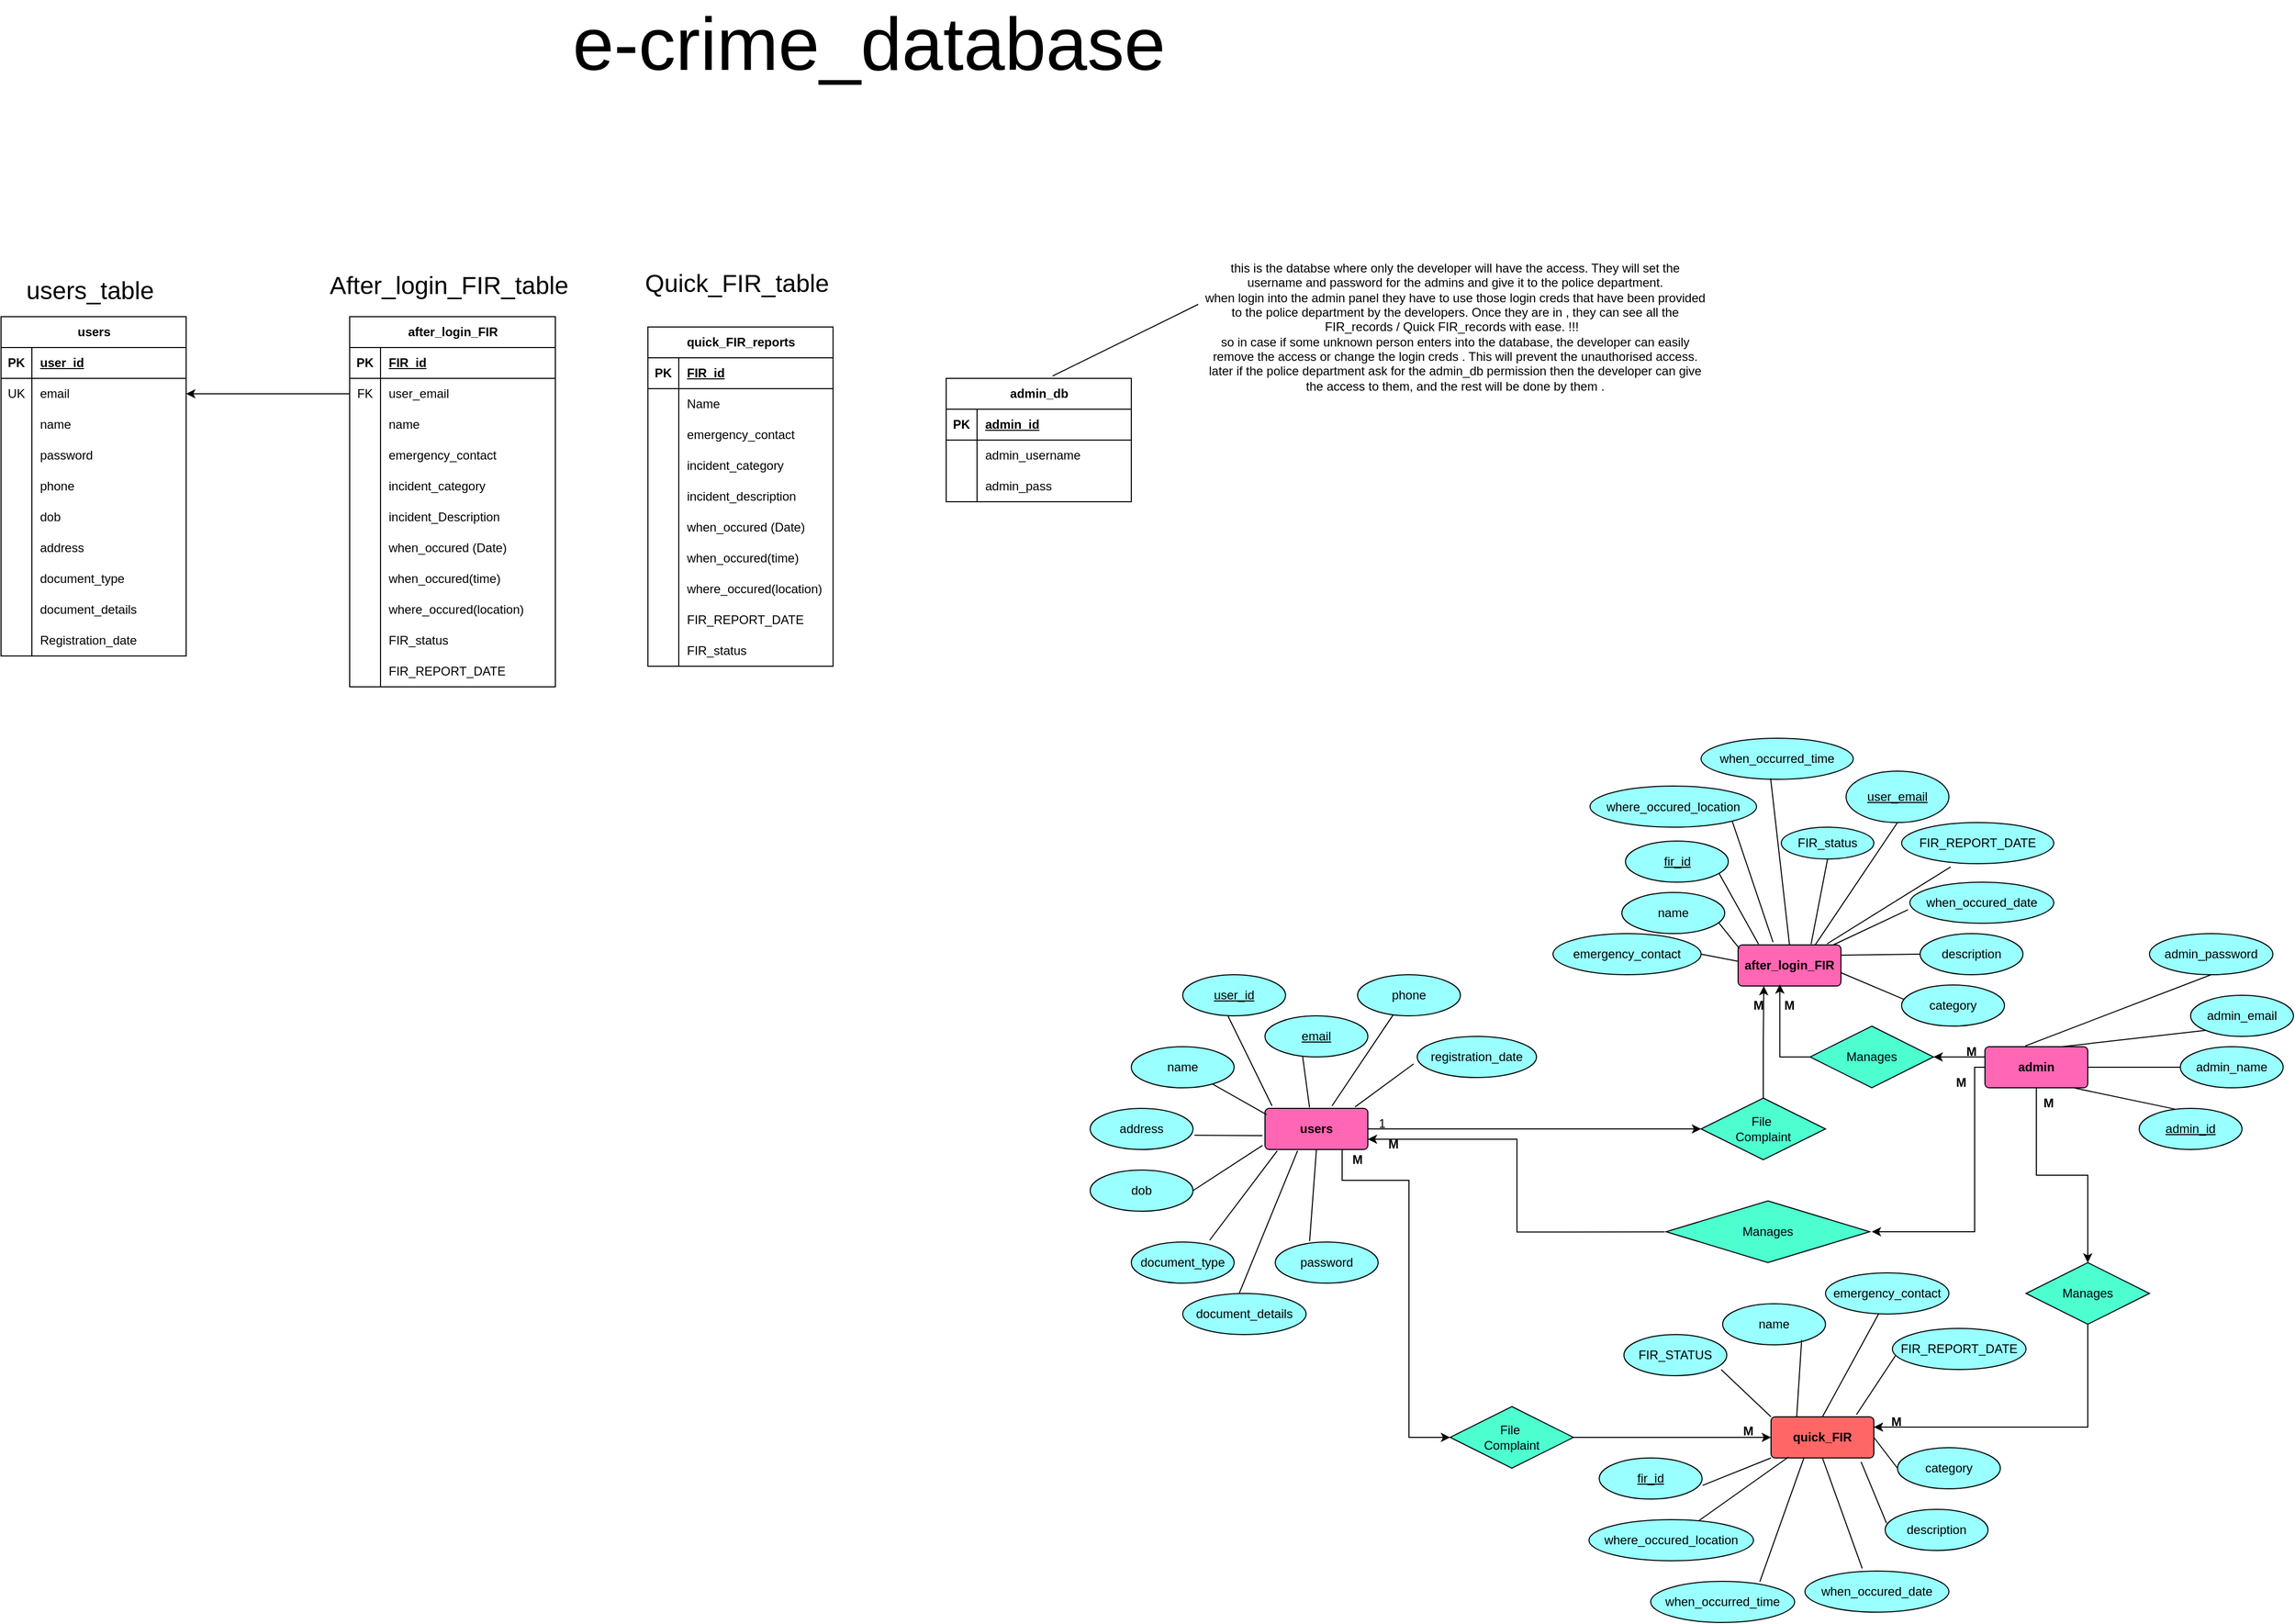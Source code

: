 <mxfile version="22.1.2" type="github">
  <diagram name="Page-1" id="CHw2wgoBrfi9WDpYUXVN">
    <mxGraphModel dx="1075" dy="489" grid="1" gridSize="10" guides="1" tooltips="1" connect="1" arrows="1" fold="1" page="1" pageScale="1" pageWidth="827" pageHeight="1169" math="0" shadow="0">
      <root>
        <mxCell id="0" />
        <mxCell id="1" parent="0" />
        <mxCell id="5w2kK9chXB2fheSoxRfk-1" value="users" style="shape=table;startSize=30;container=1;collapsible=1;childLayout=tableLayout;fixedRows=1;rowLines=0;fontStyle=1;align=center;resizeLast=1;html=1;" parent="1" vertex="1">
          <mxGeometry x="221" y="660" width="180" height="330" as="geometry" />
        </mxCell>
        <mxCell id="5w2kK9chXB2fheSoxRfk-2" value="" style="shape=tableRow;horizontal=0;startSize=0;swimlaneHead=0;swimlaneBody=0;fillColor=none;collapsible=0;dropTarget=0;points=[[0,0.5],[1,0.5]];portConstraint=eastwest;top=0;left=0;right=0;bottom=1;" parent="5w2kK9chXB2fheSoxRfk-1" vertex="1">
          <mxGeometry y="30" width="180" height="30" as="geometry" />
        </mxCell>
        <mxCell id="5w2kK9chXB2fheSoxRfk-3" value="PK" style="shape=partialRectangle;connectable=0;fillColor=none;top=0;left=0;bottom=0;right=0;fontStyle=1;overflow=hidden;whiteSpace=wrap;html=1;" parent="5w2kK9chXB2fheSoxRfk-2" vertex="1">
          <mxGeometry width="30" height="30" as="geometry">
            <mxRectangle width="30" height="30" as="alternateBounds" />
          </mxGeometry>
        </mxCell>
        <mxCell id="5w2kK9chXB2fheSoxRfk-4" value="user_id" style="shape=partialRectangle;connectable=0;fillColor=none;top=0;left=0;bottom=0;right=0;align=left;spacingLeft=6;fontStyle=5;overflow=hidden;whiteSpace=wrap;html=1;" parent="5w2kK9chXB2fheSoxRfk-2" vertex="1">
          <mxGeometry x="30" width="150" height="30" as="geometry">
            <mxRectangle width="150" height="30" as="alternateBounds" />
          </mxGeometry>
        </mxCell>
        <mxCell id="5w2kK9chXB2fheSoxRfk-77" style="shape=tableRow;horizontal=0;startSize=0;swimlaneHead=0;swimlaneBody=0;fillColor=none;collapsible=0;dropTarget=0;points=[[0,0.5],[1,0.5]];portConstraint=eastwest;top=0;left=0;right=0;bottom=0;" parent="5w2kK9chXB2fheSoxRfk-1" vertex="1">
          <mxGeometry y="60" width="180" height="30" as="geometry" />
        </mxCell>
        <mxCell id="5w2kK9chXB2fheSoxRfk-78" value="UK" style="shape=partialRectangle;connectable=0;fillColor=none;top=0;left=0;bottom=0;right=0;editable=1;overflow=hidden;whiteSpace=wrap;html=1;" parent="5w2kK9chXB2fheSoxRfk-77" vertex="1">
          <mxGeometry width="30" height="30" as="geometry">
            <mxRectangle width="30" height="30" as="alternateBounds" />
          </mxGeometry>
        </mxCell>
        <mxCell id="5w2kK9chXB2fheSoxRfk-79" value="email" style="shape=partialRectangle;connectable=0;fillColor=none;top=0;left=0;bottom=0;right=0;align=left;spacingLeft=6;overflow=hidden;whiteSpace=wrap;html=1;" parent="5w2kK9chXB2fheSoxRfk-77" vertex="1">
          <mxGeometry x="30" width="150" height="30" as="geometry">
            <mxRectangle width="150" height="30" as="alternateBounds" />
          </mxGeometry>
        </mxCell>
        <mxCell id="ogQs9MKbzwKdtU0zCuGk-11" style="shape=tableRow;horizontal=0;startSize=0;swimlaneHead=0;swimlaneBody=0;fillColor=none;collapsible=0;dropTarget=0;points=[[0,0.5],[1,0.5]];portConstraint=eastwest;top=0;left=0;right=0;bottom=0;" vertex="1" parent="5w2kK9chXB2fheSoxRfk-1">
          <mxGeometry y="90" width="180" height="30" as="geometry" />
        </mxCell>
        <mxCell id="ogQs9MKbzwKdtU0zCuGk-12" style="shape=partialRectangle;connectable=0;fillColor=none;top=0;left=0;bottom=0;right=0;editable=1;overflow=hidden;whiteSpace=wrap;html=1;" vertex="1" parent="ogQs9MKbzwKdtU0zCuGk-11">
          <mxGeometry width="30" height="30" as="geometry">
            <mxRectangle width="30" height="30" as="alternateBounds" />
          </mxGeometry>
        </mxCell>
        <mxCell id="ogQs9MKbzwKdtU0zCuGk-13" value="name" style="shape=partialRectangle;connectable=0;fillColor=none;top=0;left=0;bottom=0;right=0;align=left;spacingLeft=6;overflow=hidden;whiteSpace=wrap;html=1;" vertex="1" parent="ogQs9MKbzwKdtU0zCuGk-11">
          <mxGeometry x="30" width="150" height="30" as="geometry">
            <mxRectangle width="150" height="30" as="alternateBounds" />
          </mxGeometry>
        </mxCell>
        <mxCell id="5w2kK9chXB2fheSoxRfk-5" value="" style="shape=tableRow;horizontal=0;startSize=0;swimlaneHead=0;swimlaneBody=0;fillColor=none;collapsible=0;dropTarget=0;points=[[0,0.5],[1,0.5]];portConstraint=eastwest;top=0;left=0;right=0;bottom=0;" parent="5w2kK9chXB2fheSoxRfk-1" vertex="1">
          <mxGeometry y="120" width="180" height="30" as="geometry" />
        </mxCell>
        <mxCell id="5w2kK9chXB2fheSoxRfk-6" value="" style="shape=partialRectangle;connectable=0;fillColor=none;top=0;left=0;bottom=0;right=0;editable=1;overflow=hidden;whiteSpace=wrap;html=1;" parent="5w2kK9chXB2fheSoxRfk-5" vertex="1">
          <mxGeometry width="30" height="30" as="geometry">
            <mxRectangle width="30" height="30" as="alternateBounds" />
          </mxGeometry>
        </mxCell>
        <mxCell id="5w2kK9chXB2fheSoxRfk-7" value="password" style="shape=partialRectangle;connectable=0;fillColor=none;top=0;left=0;bottom=0;right=0;align=left;spacingLeft=6;overflow=hidden;whiteSpace=wrap;html=1;" parent="5w2kK9chXB2fheSoxRfk-5" vertex="1">
          <mxGeometry x="30" width="150" height="30" as="geometry">
            <mxRectangle width="150" height="30" as="alternateBounds" />
          </mxGeometry>
        </mxCell>
        <mxCell id="5w2kK9chXB2fheSoxRfk-8" value="" style="shape=tableRow;horizontal=0;startSize=0;swimlaneHead=0;swimlaneBody=0;fillColor=none;collapsible=0;dropTarget=0;points=[[0,0.5],[1,0.5]];portConstraint=eastwest;top=0;left=0;right=0;bottom=0;" parent="5w2kK9chXB2fheSoxRfk-1" vertex="1">
          <mxGeometry y="150" width="180" height="30" as="geometry" />
        </mxCell>
        <mxCell id="5w2kK9chXB2fheSoxRfk-9" value="" style="shape=partialRectangle;connectable=0;fillColor=none;top=0;left=0;bottom=0;right=0;editable=1;overflow=hidden;whiteSpace=wrap;html=1;" parent="5w2kK9chXB2fheSoxRfk-8" vertex="1">
          <mxGeometry width="30" height="30" as="geometry">
            <mxRectangle width="30" height="30" as="alternateBounds" />
          </mxGeometry>
        </mxCell>
        <mxCell id="5w2kK9chXB2fheSoxRfk-10" value="phone" style="shape=partialRectangle;connectable=0;fillColor=none;top=0;left=0;bottom=0;right=0;align=left;spacingLeft=6;overflow=hidden;whiteSpace=wrap;html=1;" parent="5w2kK9chXB2fheSoxRfk-8" vertex="1">
          <mxGeometry x="30" width="150" height="30" as="geometry">
            <mxRectangle width="150" height="30" as="alternateBounds" />
          </mxGeometry>
        </mxCell>
        <mxCell id="5w2kK9chXB2fheSoxRfk-53" style="shape=tableRow;horizontal=0;startSize=0;swimlaneHead=0;swimlaneBody=0;fillColor=none;collapsible=0;dropTarget=0;points=[[0,0.5],[1,0.5]];portConstraint=eastwest;top=0;left=0;right=0;bottom=0;" parent="5w2kK9chXB2fheSoxRfk-1" vertex="1">
          <mxGeometry y="180" width="180" height="30" as="geometry" />
        </mxCell>
        <mxCell id="5w2kK9chXB2fheSoxRfk-54" style="shape=partialRectangle;connectable=0;fillColor=none;top=0;left=0;bottom=0;right=0;editable=1;overflow=hidden;whiteSpace=wrap;html=1;" parent="5w2kK9chXB2fheSoxRfk-53" vertex="1">
          <mxGeometry width="30" height="30" as="geometry">
            <mxRectangle width="30" height="30" as="alternateBounds" />
          </mxGeometry>
        </mxCell>
        <mxCell id="5w2kK9chXB2fheSoxRfk-55" value="dob" style="shape=partialRectangle;connectable=0;fillColor=none;top=0;left=0;bottom=0;right=0;align=left;spacingLeft=6;overflow=hidden;whiteSpace=wrap;html=1;" parent="5w2kK9chXB2fheSoxRfk-53" vertex="1">
          <mxGeometry x="30" width="150" height="30" as="geometry">
            <mxRectangle width="150" height="30" as="alternateBounds" />
          </mxGeometry>
        </mxCell>
        <mxCell id="5w2kK9chXB2fheSoxRfk-11" value="" style="shape=tableRow;horizontal=0;startSize=0;swimlaneHead=0;swimlaneBody=0;fillColor=none;collapsible=0;dropTarget=0;points=[[0,0.5],[1,0.5]];portConstraint=eastwest;top=0;left=0;right=0;bottom=0;" parent="5w2kK9chXB2fheSoxRfk-1" vertex="1">
          <mxGeometry y="210" width="180" height="30" as="geometry" />
        </mxCell>
        <mxCell id="5w2kK9chXB2fheSoxRfk-12" value="" style="shape=partialRectangle;connectable=0;fillColor=none;top=0;left=0;bottom=0;right=0;editable=1;overflow=hidden;whiteSpace=wrap;html=1;" parent="5w2kK9chXB2fheSoxRfk-11" vertex="1">
          <mxGeometry width="30" height="30" as="geometry">
            <mxRectangle width="30" height="30" as="alternateBounds" />
          </mxGeometry>
        </mxCell>
        <mxCell id="5w2kK9chXB2fheSoxRfk-13" value="address" style="shape=partialRectangle;connectable=0;fillColor=none;top=0;left=0;bottom=0;right=0;align=left;spacingLeft=6;overflow=hidden;whiteSpace=wrap;html=1;" parent="5w2kK9chXB2fheSoxRfk-11" vertex="1">
          <mxGeometry x="30" width="150" height="30" as="geometry">
            <mxRectangle width="150" height="30" as="alternateBounds" />
          </mxGeometry>
        </mxCell>
        <mxCell id="5w2kK9chXB2fheSoxRfk-59" style="shape=tableRow;horizontal=0;startSize=0;swimlaneHead=0;swimlaneBody=0;fillColor=none;collapsible=0;dropTarget=0;points=[[0,0.5],[1,0.5]];portConstraint=eastwest;top=0;left=0;right=0;bottom=0;" parent="5w2kK9chXB2fheSoxRfk-1" vertex="1">
          <mxGeometry y="240" width="180" height="30" as="geometry" />
        </mxCell>
        <mxCell id="5w2kK9chXB2fheSoxRfk-60" style="shape=partialRectangle;connectable=0;fillColor=none;top=0;left=0;bottom=0;right=0;editable=1;overflow=hidden;whiteSpace=wrap;html=1;" parent="5w2kK9chXB2fheSoxRfk-59" vertex="1">
          <mxGeometry width="30" height="30" as="geometry">
            <mxRectangle width="30" height="30" as="alternateBounds" />
          </mxGeometry>
        </mxCell>
        <mxCell id="5w2kK9chXB2fheSoxRfk-61" value="document_type" style="shape=partialRectangle;connectable=0;fillColor=none;top=0;left=0;bottom=0;right=0;align=left;spacingLeft=6;overflow=hidden;whiteSpace=wrap;html=1;" parent="5w2kK9chXB2fheSoxRfk-59" vertex="1">
          <mxGeometry x="30" width="150" height="30" as="geometry">
            <mxRectangle width="150" height="30" as="alternateBounds" />
          </mxGeometry>
        </mxCell>
        <mxCell id="5w2kK9chXB2fheSoxRfk-62" style="shape=tableRow;horizontal=0;startSize=0;swimlaneHead=0;swimlaneBody=0;fillColor=none;collapsible=0;dropTarget=0;points=[[0,0.5],[1,0.5]];portConstraint=eastwest;top=0;left=0;right=0;bottom=0;" parent="5w2kK9chXB2fheSoxRfk-1" vertex="1">
          <mxGeometry y="270" width="180" height="30" as="geometry" />
        </mxCell>
        <mxCell id="5w2kK9chXB2fheSoxRfk-63" style="shape=partialRectangle;connectable=0;fillColor=none;top=0;left=0;bottom=0;right=0;editable=1;overflow=hidden;whiteSpace=wrap;html=1;" parent="5w2kK9chXB2fheSoxRfk-62" vertex="1">
          <mxGeometry width="30" height="30" as="geometry">
            <mxRectangle width="30" height="30" as="alternateBounds" />
          </mxGeometry>
        </mxCell>
        <mxCell id="5w2kK9chXB2fheSoxRfk-64" value="document_details" style="shape=partialRectangle;connectable=0;fillColor=none;top=0;left=0;bottom=0;right=0;align=left;spacingLeft=6;overflow=hidden;whiteSpace=wrap;html=1;" parent="5w2kK9chXB2fheSoxRfk-62" vertex="1">
          <mxGeometry x="30" width="150" height="30" as="geometry">
            <mxRectangle width="150" height="30" as="alternateBounds" />
          </mxGeometry>
        </mxCell>
        <mxCell id="5w2kK9chXB2fheSoxRfk-65" style="shape=tableRow;horizontal=0;startSize=0;swimlaneHead=0;swimlaneBody=0;fillColor=none;collapsible=0;dropTarget=0;points=[[0,0.5],[1,0.5]];portConstraint=eastwest;top=0;left=0;right=0;bottom=0;" parent="5w2kK9chXB2fheSoxRfk-1" vertex="1">
          <mxGeometry y="300" width="180" height="30" as="geometry" />
        </mxCell>
        <mxCell id="5w2kK9chXB2fheSoxRfk-66" style="shape=partialRectangle;connectable=0;fillColor=none;top=0;left=0;bottom=0;right=0;editable=1;overflow=hidden;whiteSpace=wrap;html=1;" parent="5w2kK9chXB2fheSoxRfk-65" vertex="1">
          <mxGeometry width="30" height="30" as="geometry">
            <mxRectangle width="30" height="30" as="alternateBounds" />
          </mxGeometry>
        </mxCell>
        <mxCell id="5w2kK9chXB2fheSoxRfk-67" value="Registration_date" style="shape=partialRectangle;connectable=0;fillColor=none;top=0;left=0;bottom=0;right=0;align=left;spacingLeft=6;overflow=hidden;whiteSpace=wrap;html=1;" parent="5w2kK9chXB2fheSoxRfk-65" vertex="1">
          <mxGeometry x="30" width="150" height="30" as="geometry">
            <mxRectangle width="150" height="30" as="alternateBounds" />
          </mxGeometry>
        </mxCell>
        <mxCell id="5w2kK9chXB2fheSoxRfk-14" value="quick_FIR_reports" style="shape=table;startSize=30;container=1;collapsible=1;childLayout=tableLayout;fixedRows=1;rowLines=0;fontStyle=1;align=center;resizeLast=1;html=1;" parent="1" vertex="1">
          <mxGeometry x="850" y="670" width="180" height="330" as="geometry" />
        </mxCell>
        <mxCell id="5w2kK9chXB2fheSoxRfk-15" value="" style="shape=tableRow;horizontal=0;startSize=0;swimlaneHead=0;swimlaneBody=0;fillColor=none;collapsible=0;dropTarget=0;points=[[0,0.5],[1,0.5]];portConstraint=eastwest;top=0;left=0;right=0;bottom=1;" parent="5w2kK9chXB2fheSoxRfk-14" vertex="1">
          <mxGeometry y="30" width="180" height="30" as="geometry" />
        </mxCell>
        <mxCell id="5w2kK9chXB2fheSoxRfk-16" value="PK" style="shape=partialRectangle;connectable=0;fillColor=none;top=0;left=0;bottom=0;right=0;fontStyle=1;overflow=hidden;whiteSpace=wrap;html=1;" parent="5w2kK9chXB2fheSoxRfk-15" vertex="1">
          <mxGeometry width="30" height="30" as="geometry">
            <mxRectangle width="30" height="30" as="alternateBounds" />
          </mxGeometry>
        </mxCell>
        <mxCell id="5w2kK9chXB2fheSoxRfk-17" value="FIR_id" style="shape=partialRectangle;connectable=0;fillColor=none;top=0;left=0;bottom=0;right=0;align=left;spacingLeft=6;fontStyle=5;overflow=hidden;whiteSpace=wrap;html=1;" parent="5w2kK9chXB2fheSoxRfk-15" vertex="1">
          <mxGeometry x="30" width="150" height="30" as="geometry">
            <mxRectangle width="150" height="30" as="alternateBounds" />
          </mxGeometry>
        </mxCell>
        <mxCell id="5w2kK9chXB2fheSoxRfk-18" value="" style="shape=tableRow;horizontal=0;startSize=0;swimlaneHead=0;swimlaneBody=0;fillColor=none;collapsible=0;dropTarget=0;points=[[0,0.5],[1,0.5]];portConstraint=eastwest;top=0;left=0;right=0;bottom=0;" parent="5w2kK9chXB2fheSoxRfk-14" vertex="1">
          <mxGeometry y="60" width="180" height="30" as="geometry" />
        </mxCell>
        <mxCell id="5w2kK9chXB2fheSoxRfk-19" value="" style="shape=partialRectangle;connectable=0;fillColor=none;top=0;left=0;bottom=0;right=0;editable=1;overflow=hidden;whiteSpace=wrap;html=1;" parent="5w2kK9chXB2fheSoxRfk-18" vertex="1">
          <mxGeometry width="30" height="30" as="geometry">
            <mxRectangle width="30" height="30" as="alternateBounds" />
          </mxGeometry>
        </mxCell>
        <mxCell id="5w2kK9chXB2fheSoxRfk-20" value="Name" style="shape=partialRectangle;connectable=0;fillColor=none;top=0;left=0;bottom=0;right=0;align=left;spacingLeft=6;overflow=hidden;whiteSpace=wrap;html=1;" parent="5w2kK9chXB2fheSoxRfk-18" vertex="1">
          <mxGeometry x="30" width="150" height="30" as="geometry">
            <mxRectangle width="150" height="30" as="alternateBounds" />
          </mxGeometry>
        </mxCell>
        <mxCell id="5w2kK9chXB2fheSoxRfk-21" value="" style="shape=tableRow;horizontal=0;startSize=0;swimlaneHead=0;swimlaneBody=0;fillColor=none;collapsible=0;dropTarget=0;points=[[0,0.5],[1,0.5]];portConstraint=eastwest;top=0;left=0;right=0;bottom=0;" parent="5w2kK9chXB2fheSoxRfk-14" vertex="1">
          <mxGeometry y="90" width="180" height="30" as="geometry" />
        </mxCell>
        <mxCell id="5w2kK9chXB2fheSoxRfk-22" value="" style="shape=partialRectangle;connectable=0;fillColor=none;top=0;left=0;bottom=0;right=0;editable=1;overflow=hidden;whiteSpace=wrap;html=1;" parent="5w2kK9chXB2fheSoxRfk-21" vertex="1">
          <mxGeometry width="30" height="30" as="geometry">
            <mxRectangle width="30" height="30" as="alternateBounds" />
          </mxGeometry>
        </mxCell>
        <mxCell id="5w2kK9chXB2fheSoxRfk-23" value="emergency_contact" style="shape=partialRectangle;connectable=0;fillColor=none;top=0;left=0;bottom=0;right=0;align=left;spacingLeft=6;overflow=hidden;whiteSpace=wrap;html=1;" parent="5w2kK9chXB2fheSoxRfk-21" vertex="1">
          <mxGeometry x="30" width="150" height="30" as="geometry">
            <mxRectangle width="150" height="30" as="alternateBounds" />
          </mxGeometry>
        </mxCell>
        <mxCell id="5w2kK9chXB2fheSoxRfk-24" value="" style="shape=tableRow;horizontal=0;startSize=0;swimlaneHead=0;swimlaneBody=0;fillColor=none;collapsible=0;dropTarget=0;points=[[0,0.5],[1,0.5]];portConstraint=eastwest;top=0;left=0;right=0;bottom=0;" parent="5w2kK9chXB2fheSoxRfk-14" vertex="1">
          <mxGeometry y="120" width="180" height="30" as="geometry" />
        </mxCell>
        <mxCell id="5w2kK9chXB2fheSoxRfk-25" value="" style="shape=partialRectangle;connectable=0;fillColor=none;top=0;left=0;bottom=0;right=0;editable=1;overflow=hidden;whiteSpace=wrap;html=1;" parent="5w2kK9chXB2fheSoxRfk-24" vertex="1">
          <mxGeometry width="30" height="30" as="geometry">
            <mxRectangle width="30" height="30" as="alternateBounds" />
          </mxGeometry>
        </mxCell>
        <mxCell id="5w2kK9chXB2fheSoxRfk-26" value="incident_category" style="shape=partialRectangle;connectable=0;fillColor=none;top=0;left=0;bottom=0;right=0;align=left;spacingLeft=6;overflow=hidden;whiteSpace=wrap;html=1;" parent="5w2kK9chXB2fheSoxRfk-24" vertex="1">
          <mxGeometry x="30" width="150" height="30" as="geometry">
            <mxRectangle width="150" height="30" as="alternateBounds" />
          </mxGeometry>
        </mxCell>
        <mxCell id="KNieBPecmbiKmPNY75c0-7" style="shape=tableRow;horizontal=0;startSize=0;swimlaneHead=0;swimlaneBody=0;fillColor=none;collapsible=0;dropTarget=0;points=[[0,0.5],[1,0.5]];portConstraint=eastwest;top=0;left=0;right=0;bottom=0;" parent="5w2kK9chXB2fheSoxRfk-14" vertex="1">
          <mxGeometry y="150" width="180" height="30" as="geometry" />
        </mxCell>
        <mxCell id="KNieBPecmbiKmPNY75c0-8" style="shape=partialRectangle;connectable=0;fillColor=none;top=0;left=0;bottom=0;right=0;editable=1;overflow=hidden;whiteSpace=wrap;html=1;" parent="KNieBPecmbiKmPNY75c0-7" vertex="1">
          <mxGeometry width="30" height="30" as="geometry">
            <mxRectangle width="30" height="30" as="alternateBounds" />
          </mxGeometry>
        </mxCell>
        <mxCell id="KNieBPecmbiKmPNY75c0-9" value="incident_description" style="shape=partialRectangle;connectable=0;fillColor=none;top=0;left=0;bottom=0;right=0;align=left;spacingLeft=6;overflow=hidden;whiteSpace=wrap;html=1;" parent="KNieBPecmbiKmPNY75c0-7" vertex="1">
          <mxGeometry x="30" width="150" height="30" as="geometry">
            <mxRectangle width="150" height="30" as="alternateBounds" />
          </mxGeometry>
        </mxCell>
        <mxCell id="KNieBPecmbiKmPNY75c0-20" style="shape=tableRow;horizontal=0;startSize=0;swimlaneHead=0;swimlaneBody=0;fillColor=none;collapsible=0;dropTarget=0;points=[[0,0.5],[1,0.5]];portConstraint=eastwest;top=0;left=0;right=0;bottom=0;" parent="5w2kK9chXB2fheSoxRfk-14" vertex="1">
          <mxGeometry y="180" width="180" height="30" as="geometry" />
        </mxCell>
        <mxCell id="KNieBPecmbiKmPNY75c0-21" style="shape=partialRectangle;connectable=0;fillColor=none;top=0;left=0;bottom=0;right=0;editable=1;overflow=hidden;whiteSpace=wrap;html=1;" parent="KNieBPecmbiKmPNY75c0-20" vertex="1">
          <mxGeometry width="30" height="30" as="geometry">
            <mxRectangle width="30" height="30" as="alternateBounds" />
          </mxGeometry>
        </mxCell>
        <mxCell id="KNieBPecmbiKmPNY75c0-22" value="when_occured (Date)" style="shape=partialRectangle;connectable=0;fillColor=none;top=0;left=0;bottom=0;right=0;align=left;spacingLeft=6;overflow=hidden;whiteSpace=wrap;html=1;" parent="KNieBPecmbiKmPNY75c0-20" vertex="1">
          <mxGeometry x="30" width="150" height="30" as="geometry">
            <mxRectangle width="150" height="30" as="alternateBounds" />
          </mxGeometry>
        </mxCell>
        <mxCell id="KNieBPecmbiKmPNY75c0-10" style="shape=tableRow;horizontal=0;startSize=0;swimlaneHead=0;swimlaneBody=0;fillColor=none;collapsible=0;dropTarget=0;points=[[0,0.5],[1,0.5]];portConstraint=eastwest;top=0;left=0;right=0;bottom=0;" parent="5w2kK9chXB2fheSoxRfk-14" vertex="1">
          <mxGeometry y="210" width="180" height="30" as="geometry" />
        </mxCell>
        <mxCell id="KNieBPecmbiKmPNY75c0-11" style="shape=partialRectangle;connectable=0;fillColor=none;top=0;left=0;bottom=0;right=0;editable=1;overflow=hidden;whiteSpace=wrap;html=1;" parent="KNieBPecmbiKmPNY75c0-10" vertex="1">
          <mxGeometry width="30" height="30" as="geometry">
            <mxRectangle width="30" height="30" as="alternateBounds" />
          </mxGeometry>
        </mxCell>
        <mxCell id="KNieBPecmbiKmPNY75c0-12" value="when_occured(time)" style="shape=partialRectangle;connectable=0;fillColor=none;top=0;left=0;bottom=0;right=0;align=left;spacingLeft=6;overflow=hidden;whiteSpace=wrap;html=1;" parent="KNieBPecmbiKmPNY75c0-10" vertex="1">
          <mxGeometry x="30" width="150" height="30" as="geometry">
            <mxRectangle width="150" height="30" as="alternateBounds" />
          </mxGeometry>
        </mxCell>
        <mxCell id="KNieBPecmbiKmPNY75c0-13" style="shape=tableRow;horizontal=0;startSize=0;swimlaneHead=0;swimlaneBody=0;fillColor=none;collapsible=0;dropTarget=0;points=[[0,0.5],[1,0.5]];portConstraint=eastwest;top=0;left=0;right=0;bottom=0;" parent="5w2kK9chXB2fheSoxRfk-14" vertex="1">
          <mxGeometry y="240" width="180" height="30" as="geometry" />
        </mxCell>
        <mxCell id="KNieBPecmbiKmPNY75c0-14" style="shape=partialRectangle;connectable=0;fillColor=none;top=0;left=0;bottom=0;right=0;editable=1;overflow=hidden;whiteSpace=wrap;html=1;" parent="KNieBPecmbiKmPNY75c0-13" vertex="1">
          <mxGeometry width="30" height="30" as="geometry">
            <mxRectangle width="30" height="30" as="alternateBounds" />
          </mxGeometry>
        </mxCell>
        <mxCell id="KNieBPecmbiKmPNY75c0-15" value="where_occured(location)" style="shape=partialRectangle;connectable=0;fillColor=none;top=0;left=0;bottom=0;right=0;align=left;spacingLeft=6;overflow=hidden;whiteSpace=wrap;html=1;" parent="KNieBPecmbiKmPNY75c0-13" vertex="1">
          <mxGeometry x="30" width="150" height="30" as="geometry">
            <mxRectangle width="150" height="30" as="alternateBounds" />
          </mxGeometry>
        </mxCell>
        <mxCell id="ogQs9MKbzwKdtU0zCuGk-23" style="shape=tableRow;horizontal=0;startSize=0;swimlaneHead=0;swimlaneBody=0;fillColor=none;collapsible=0;dropTarget=0;points=[[0,0.5],[1,0.5]];portConstraint=eastwest;top=0;left=0;right=0;bottom=0;" vertex="1" parent="5w2kK9chXB2fheSoxRfk-14">
          <mxGeometry y="270" width="180" height="30" as="geometry" />
        </mxCell>
        <mxCell id="ogQs9MKbzwKdtU0zCuGk-24" style="shape=partialRectangle;connectable=0;fillColor=none;top=0;left=0;bottom=0;right=0;editable=1;overflow=hidden;whiteSpace=wrap;html=1;" vertex="1" parent="ogQs9MKbzwKdtU0zCuGk-23">
          <mxGeometry width="30" height="30" as="geometry">
            <mxRectangle width="30" height="30" as="alternateBounds" />
          </mxGeometry>
        </mxCell>
        <mxCell id="ogQs9MKbzwKdtU0zCuGk-25" value="FIR_REPORT_DATE" style="shape=partialRectangle;connectable=0;fillColor=none;top=0;left=0;bottom=0;right=0;align=left;spacingLeft=6;overflow=hidden;whiteSpace=wrap;html=1;" vertex="1" parent="ogQs9MKbzwKdtU0zCuGk-23">
          <mxGeometry x="30" width="150" height="30" as="geometry">
            <mxRectangle width="150" height="30" as="alternateBounds" />
          </mxGeometry>
        </mxCell>
        <mxCell id="ogQs9MKbzwKdtU0zCuGk-26" style="shape=tableRow;horizontal=0;startSize=0;swimlaneHead=0;swimlaneBody=0;fillColor=none;collapsible=0;dropTarget=0;points=[[0,0.5],[1,0.5]];portConstraint=eastwest;top=0;left=0;right=0;bottom=0;" vertex="1" parent="5w2kK9chXB2fheSoxRfk-14">
          <mxGeometry y="300" width="180" height="30" as="geometry" />
        </mxCell>
        <mxCell id="ogQs9MKbzwKdtU0zCuGk-27" style="shape=partialRectangle;connectable=0;fillColor=none;top=0;left=0;bottom=0;right=0;editable=1;overflow=hidden;whiteSpace=wrap;html=1;" vertex="1" parent="ogQs9MKbzwKdtU0zCuGk-26">
          <mxGeometry width="30" height="30" as="geometry">
            <mxRectangle width="30" height="30" as="alternateBounds" />
          </mxGeometry>
        </mxCell>
        <mxCell id="ogQs9MKbzwKdtU0zCuGk-28" value="FIR_status" style="shape=partialRectangle;connectable=0;fillColor=none;top=0;left=0;bottom=0;right=0;align=left;spacingLeft=6;overflow=hidden;whiteSpace=wrap;html=1;" vertex="1" parent="ogQs9MKbzwKdtU0zCuGk-26">
          <mxGeometry x="30" width="150" height="30" as="geometry">
            <mxRectangle width="150" height="30" as="alternateBounds" />
          </mxGeometry>
        </mxCell>
        <mxCell id="5w2kK9chXB2fheSoxRfk-40" value="admin_db" style="shape=table;startSize=30;container=1;collapsible=1;childLayout=tableLayout;fixedRows=1;rowLines=0;fontStyle=1;align=center;resizeLast=1;html=1;" parent="1" vertex="1">
          <mxGeometry x="1140" y="720" width="180" height="120" as="geometry" />
        </mxCell>
        <mxCell id="5w2kK9chXB2fheSoxRfk-41" value="" style="shape=tableRow;horizontal=0;startSize=0;swimlaneHead=0;swimlaneBody=0;fillColor=none;collapsible=0;dropTarget=0;points=[[0,0.5],[1,0.5]];portConstraint=eastwest;top=0;left=0;right=0;bottom=1;" parent="5w2kK9chXB2fheSoxRfk-40" vertex="1">
          <mxGeometry y="30" width="180" height="30" as="geometry" />
        </mxCell>
        <mxCell id="5w2kK9chXB2fheSoxRfk-42" value="PK" style="shape=partialRectangle;connectable=0;fillColor=none;top=0;left=0;bottom=0;right=0;fontStyle=1;overflow=hidden;whiteSpace=wrap;html=1;" parent="5w2kK9chXB2fheSoxRfk-41" vertex="1">
          <mxGeometry width="30" height="30" as="geometry">
            <mxRectangle width="30" height="30" as="alternateBounds" />
          </mxGeometry>
        </mxCell>
        <mxCell id="5w2kK9chXB2fheSoxRfk-43" value="admin_id" style="shape=partialRectangle;connectable=0;fillColor=none;top=0;left=0;bottom=0;right=0;align=left;spacingLeft=6;fontStyle=5;overflow=hidden;whiteSpace=wrap;html=1;" parent="5w2kK9chXB2fheSoxRfk-41" vertex="1">
          <mxGeometry x="30" width="150" height="30" as="geometry">
            <mxRectangle width="150" height="30" as="alternateBounds" />
          </mxGeometry>
        </mxCell>
        <mxCell id="5w2kK9chXB2fheSoxRfk-44" value="" style="shape=tableRow;horizontal=0;startSize=0;swimlaneHead=0;swimlaneBody=0;fillColor=none;collapsible=0;dropTarget=0;points=[[0,0.5],[1,0.5]];portConstraint=eastwest;top=0;left=0;right=0;bottom=0;" parent="5w2kK9chXB2fheSoxRfk-40" vertex="1">
          <mxGeometry y="60" width="180" height="30" as="geometry" />
        </mxCell>
        <mxCell id="5w2kK9chXB2fheSoxRfk-45" value="" style="shape=partialRectangle;connectable=0;fillColor=none;top=0;left=0;bottom=0;right=0;editable=1;overflow=hidden;whiteSpace=wrap;html=1;" parent="5w2kK9chXB2fheSoxRfk-44" vertex="1">
          <mxGeometry width="30" height="30" as="geometry">
            <mxRectangle width="30" height="30" as="alternateBounds" />
          </mxGeometry>
        </mxCell>
        <mxCell id="5w2kK9chXB2fheSoxRfk-46" value="admin_username" style="shape=partialRectangle;connectable=0;fillColor=none;top=0;left=0;bottom=0;right=0;align=left;spacingLeft=6;overflow=hidden;whiteSpace=wrap;html=1;" parent="5w2kK9chXB2fheSoxRfk-44" vertex="1">
          <mxGeometry x="30" width="150" height="30" as="geometry">
            <mxRectangle width="150" height="30" as="alternateBounds" />
          </mxGeometry>
        </mxCell>
        <mxCell id="5w2kK9chXB2fheSoxRfk-47" value="" style="shape=tableRow;horizontal=0;startSize=0;swimlaneHead=0;swimlaneBody=0;fillColor=none;collapsible=0;dropTarget=0;points=[[0,0.5],[1,0.5]];portConstraint=eastwest;top=0;left=0;right=0;bottom=0;" parent="5w2kK9chXB2fheSoxRfk-40" vertex="1">
          <mxGeometry y="90" width="180" height="30" as="geometry" />
        </mxCell>
        <mxCell id="5w2kK9chXB2fheSoxRfk-48" value="" style="shape=partialRectangle;connectable=0;fillColor=none;top=0;left=0;bottom=0;right=0;editable=1;overflow=hidden;whiteSpace=wrap;html=1;" parent="5w2kK9chXB2fheSoxRfk-47" vertex="1">
          <mxGeometry width="30" height="30" as="geometry">
            <mxRectangle width="30" height="30" as="alternateBounds" />
          </mxGeometry>
        </mxCell>
        <mxCell id="5w2kK9chXB2fheSoxRfk-49" value="admin_pass" style="shape=partialRectangle;connectable=0;fillColor=none;top=0;left=0;bottom=0;right=0;align=left;spacingLeft=6;overflow=hidden;whiteSpace=wrap;html=1;" parent="5w2kK9chXB2fheSoxRfk-47" vertex="1">
          <mxGeometry x="30" width="150" height="30" as="geometry">
            <mxRectangle width="150" height="30" as="alternateBounds" />
          </mxGeometry>
        </mxCell>
        <mxCell id="5w2kK9chXB2fheSoxRfk-80" value="after_login_FIR" style="shape=table;startSize=30;container=1;collapsible=1;childLayout=tableLayout;fixedRows=1;rowLines=0;fontStyle=1;align=center;resizeLast=1;html=1;" parent="1" vertex="1">
          <mxGeometry x="560" y="660" width="200" height="360" as="geometry" />
        </mxCell>
        <mxCell id="5w2kK9chXB2fheSoxRfk-81" value="" style="shape=tableRow;horizontal=0;startSize=0;swimlaneHead=0;swimlaneBody=0;fillColor=none;collapsible=0;dropTarget=0;points=[[0,0.5],[1,0.5]];portConstraint=eastwest;top=0;left=0;right=0;bottom=1;" parent="5w2kK9chXB2fheSoxRfk-80" vertex="1">
          <mxGeometry y="30" width="200" height="30" as="geometry" />
        </mxCell>
        <mxCell id="5w2kK9chXB2fheSoxRfk-82" value="PK" style="shape=partialRectangle;connectable=0;fillColor=none;top=0;left=0;bottom=0;right=0;fontStyle=1;overflow=hidden;whiteSpace=wrap;html=1;" parent="5w2kK9chXB2fheSoxRfk-81" vertex="1">
          <mxGeometry width="30" height="30" as="geometry">
            <mxRectangle width="30" height="30" as="alternateBounds" />
          </mxGeometry>
        </mxCell>
        <mxCell id="5w2kK9chXB2fheSoxRfk-83" value="FIR_id" style="shape=partialRectangle;connectable=0;fillColor=none;top=0;left=0;bottom=0;right=0;align=left;spacingLeft=6;fontStyle=5;overflow=hidden;whiteSpace=wrap;html=1;" parent="5w2kK9chXB2fheSoxRfk-81" vertex="1">
          <mxGeometry x="30" width="170" height="30" as="geometry">
            <mxRectangle width="170" height="30" as="alternateBounds" />
          </mxGeometry>
        </mxCell>
        <mxCell id="5w2kK9chXB2fheSoxRfk-93" value="" style="shape=tableRow;horizontal=0;startSize=0;swimlaneHead=0;swimlaneBody=0;fillColor=none;collapsible=0;dropTarget=0;points=[[0,0.5],[1,0.5]];portConstraint=eastwest;top=0;left=0;right=0;bottom=0;" parent="5w2kK9chXB2fheSoxRfk-80" vertex="1">
          <mxGeometry y="60" width="200" height="30" as="geometry" />
        </mxCell>
        <mxCell id="5w2kK9chXB2fheSoxRfk-94" value="FK" style="shape=partialRectangle;connectable=0;fillColor=none;top=0;left=0;bottom=0;right=0;editable=1;overflow=hidden;whiteSpace=wrap;html=1;" parent="5w2kK9chXB2fheSoxRfk-93" vertex="1">
          <mxGeometry width="30" height="30" as="geometry">
            <mxRectangle width="30" height="30" as="alternateBounds" />
          </mxGeometry>
        </mxCell>
        <mxCell id="5w2kK9chXB2fheSoxRfk-95" value="user_email" style="shape=partialRectangle;connectable=0;fillColor=none;top=0;left=0;bottom=0;right=0;align=left;spacingLeft=6;overflow=hidden;whiteSpace=wrap;html=1;" parent="5w2kK9chXB2fheSoxRfk-93" vertex="1">
          <mxGeometry x="30" width="170" height="30" as="geometry">
            <mxRectangle width="170" height="30" as="alternateBounds" />
          </mxGeometry>
        </mxCell>
        <mxCell id="ogQs9MKbzwKdtU0zCuGk-14" style="shape=tableRow;horizontal=0;startSize=0;swimlaneHead=0;swimlaneBody=0;fillColor=none;collapsible=0;dropTarget=0;points=[[0,0.5],[1,0.5]];portConstraint=eastwest;top=0;left=0;right=0;bottom=0;" vertex="1" parent="5w2kK9chXB2fheSoxRfk-80">
          <mxGeometry y="90" width="200" height="30" as="geometry" />
        </mxCell>
        <mxCell id="ogQs9MKbzwKdtU0zCuGk-15" style="shape=partialRectangle;connectable=0;fillColor=none;top=0;left=0;bottom=0;right=0;editable=1;overflow=hidden;whiteSpace=wrap;html=1;" vertex="1" parent="ogQs9MKbzwKdtU0zCuGk-14">
          <mxGeometry width="30" height="30" as="geometry">
            <mxRectangle width="30" height="30" as="alternateBounds" />
          </mxGeometry>
        </mxCell>
        <mxCell id="ogQs9MKbzwKdtU0zCuGk-16" value="name" style="shape=partialRectangle;connectable=0;fillColor=none;top=0;left=0;bottom=0;right=0;align=left;spacingLeft=6;overflow=hidden;whiteSpace=wrap;html=1;" vertex="1" parent="ogQs9MKbzwKdtU0zCuGk-14">
          <mxGeometry x="30" width="170" height="30" as="geometry">
            <mxRectangle width="170" height="30" as="alternateBounds" />
          </mxGeometry>
        </mxCell>
        <mxCell id="ogQs9MKbzwKdtU0zCuGk-17" style="shape=tableRow;horizontal=0;startSize=0;swimlaneHead=0;swimlaneBody=0;fillColor=none;collapsible=0;dropTarget=0;points=[[0,0.5],[1,0.5]];portConstraint=eastwest;top=0;left=0;right=0;bottom=0;" vertex="1" parent="5w2kK9chXB2fheSoxRfk-80">
          <mxGeometry y="120" width="200" height="30" as="geometry" />
        </mxCell>
        <mxCell id="ogQs9MKbzwKdtU0zCuGk-18" style="shape=partialRectangle;connectable=0;fillColor=none;top=0;left=0;bottom=0;right=0;editable=1;overflow=hidden;whiteSpace=wrap;html=1;" vertex="1" parent="ogQs9MKbzwKdtU0zCuGk-17">
          <mxGeometry width="30" height="30" as="geometry">
            <mxRectangle width="30" height="30" as="alternateBounds" />
          </mxGeometry>
        </mxCell>
        <mxCell id="ogQs9MKbzwKdtU0zCuGk-19" value="emergency_contact" style="shape=partialRectangle;connectable=0;fillColor=none;top=0;left=0;bottom=0;right=0;align=left;spacingLeft=6;overflow=hidden;whiteSpace=wrap;html=1;" vertex="1" parent="ogQs9MKbzwKdtU0zCuGk-17">
          <mxGeometry x="30" width="170" height="30" as="geometry">
            <mxRectangle width="170" height="30" as="alternateBounds" />
          </mxGeometry>
        </mxCell>
        <mxCell id="5w2kK9chXB2fheSoxRfk-84" value="" style="shape=tableRow;horizontal=0;startSize=0;swimlaneHead=0;swimlaneBody=0;fillColor=none;collapsible=0;dropTarget=0;points=[[0,0.5],[1,0.5]];portConstraint=eastwest;top=0;left=0;right=0;bottom=0;" parent="5w2kK9chXB2fheSoxRfk-80" vertex="1">
          <mxGeometry y="150" width="200" height="30" as="geometry" />
        </mxCell>
        <mxCell id="5w2kK9chXB2fheSoxRfk-85" value="" style="shape=partialRectangle;connectable=0;fillColor=none;top=0;left=0;bottom=0;right=0;editable=1;overflow=hidden;whiteSpace=wrap;html=1;" parent="5w2kK9chXB2fheSoxRfk-84" vertex="1">
          <mxGeometry width="30" height="30" as="geometry">
            <mxRectangle width="30" height="30" as="alternateBounds" />
          </mxGeometry>
        </mxCell>
        <mxCell id="5w2kK9chXB2fheSoxRfk-86" value="incident_category" style="shape=partialRectangle;connectable=0;fillColor=none;top=0;left=0;bottom=0;right=0;align=left;spacingLeft=6;overflow=hidden;whiteSpace=wrap;html=1;" parent="5w2kK9chXB2fheSoxRfk-84" vertex="1">
          <mxGeometry x="30" width="170" height="30" as="geometry">
            <mxRectangle width="170" height="30" as="alternateBounds" />
          </mxGeometry>
        </mxCell>
        <mxCell id="5w2kK9chXB2fheSoxRfk-87" value="" style="shape=tableRow;horizontal=0;startSize=0;swimlaneHead=0;swimlaneBody=0;fillColor=none;collapsible=0;dropTarget=0;points=[[0,0.5],[1,0.5]];portConstraint=eastwest;top=0;left=0;right=0;bottom=0;" parent="5w2kK9chXB2fheSoxRfk-80" vertex="1">
          <mxGeometry y="180" width="200" height="30" as="geometry" />
        </mxCell>
        <mxCell id="5w2kK9chXB2fheSoxRfk-88" value="" style="shape=partialRectangle;connectable=0;fillColor=none;top=0;left=0;bottom=0;right=0;editable=1;overflow=hidden;whiteSpace=wrap;html=1;" parent="5w2kK9chXB2fheSoxRfk-87" vertex="1">
          <mxGeometry width="30" height="30" as="geometry">
            <mxRectangle width="30" height="30" as="alternateBounds" />
          </mxGeometry>
        </mxCell>
        <mxCell id="5w2kK9chXB2fheSoxRfk-89" value="incident_Description" style="shape=partialRectangle;connectable=0;fillColor=none;top=0;left=0;bottom=0;right=0;align=left;spacingLeft=6;overflow=hidden;whiteSpace=wrap;html=1;" parent="5w2kK9chXB2fheSoxRfk-87" vertex="1">
          <mxGeometry x="30" width="170" height="30" as="geometry">
            <mxRectangle width="170" height="30" as="alternateBounds" />
          </mxGeometry>
        </mxCell>
        <mxCell id="KNieBPecmbiKmPNY75c0-23" style="shape=tableRow;horizontal=0;startSize=0;swimlaneHead=0;swimlaneBody=0;fillColor=none;collapsible=0;dropTarget=0;points=[[0,0.5],[1,0.5]];portConstraint=eastwest;top=0;left=0;right=0;bottom=0;" parent="5w2kK9chXB2fheSoxRfk-80" vertex="1">
          <mxGeometry y="210" width="200" height="30" as="geometry" />
        </mxCell>
        <mxCell id="KNieBPecmbiKmPNY75c0-24" style="shape=partialRectangle;connectable=0;fillColor=none;top=0;left=0;bottom=0;right=0;editable=1;overflow=hidden;whiteSpace=wrap;html=1;" parent="KNieBPecmbiKmPNY75c0-23" vertex="1">
          <mxGeometry width="30" height="30" as="geometry">
            <mxRectangle width="30" height="30" as="alternateBounds" />
          </mxGeometry>
        </mxCell>
        <mxCell id="KNieBPecmbiKmPNY75c0-25" value="when_occured (Date)" style="shape=partialRectangle;connectable=0;fillColor=none;top=0;left=0;bottom=0;right=0;align=left;spacingLeft=6;overflow=hidden;whiteSpace=wrap;html=1;" parent="KNieBPecmbiKmPNY75c0-23" vertex="1">
          <mxGeometry x="30" width="170" height="30" as="geometry">
            <mxRectangle width="170" height="30" as="alternateBounds" />
          </mxGeometry>
        </mxCell>
        <mxCell id="5w2kK9chXB2fheSoxRfk-90" value="" style="shape=tableRow;horizontal=0;startSize=0;swimlaneHead=0;swimlaneBody=0;fillColor=none;collapsible=0;dropTarget=0;points=[[0,0.5],[1,0.5]];portConstraint=eastwest;top=0;left=0;right=0;bottom=0;" parent="5w2kK9chXB2fheSoxRfk-80" vertex="1">
          <mxGeometry y="240" width="200" height="30" as="geometry" />
        </mxCell>
        <mxCell id="5w2kK9chXB2fheSoxRfk-91" value="" style="shape=partialRectangle;connectable=0;fillColor=none;top=0;left=0;bottom=0;right=0;editable=1;overflow=hidden;whiteSpace=wrap;html=1;" parent="5w2kK9chXB2fheSoxRfk-90" vertex="1">
          <mxGeometry width="30" height="30" as="geometry">
            <mxRectangle width="30" height="30" as="alternateBounds" />
          </mxGeometry>
        </mxCell>
        <mxCell id="5w2kK9chXB2fheSoxRfk-92" value="when_occured(time)" style="shape=partialRectangle;connectable=0;fillColor=none;top=0;left=0;bottom=0;right=0;align=left;spacingLeft=6;overflow=hidden;whiteSpace=wrap;html=1;" parent="5w2kK9chXB2fheSoxRfk-90" vertex="1">
          <mxGeometry x="30" width="170" height="30" as="geometry">
            <mxRectangle width="170" height="30" as="alternateBounds" />
          </mxGeometry>
        </mxCell>
        <mxCell id="KNieBPecmbiKmPNY75c0-1" style="shape=tableRow;horizontal=0;startSize=0;swimlaneHead=0;swimlaneBody=0;fillColor=none;collapsible=0;dropTarget=0;points=[[0,0.5],[1,0.5]];portConstraint=eastwest;top=0;left=0;right=0;bottom=0;" parent="5w2kK9chXB2fheSoxRfk-80" vertex="1">
          <mxGeometry y="270" width="200" height="30" as="geometry" />
        </mxCell>
        <mxCell id="KNieBPecmbiKmPNY75c0-2" style="shape=partialRectangle;connectable=0;fillColor=none;top=0;left=0;bottom=0;right=0;editable=1;overflow=hidden;whiteSpace=wrap;html=1;" parent="KNieBPecmbiKmPNY75c0-1" vertex="1">
          <mxGeometry width="30" height="30" as="geometry">
            <mxRectangle width="30" height="30" as="alternateBounds" />
          </mxGeometry>
        </mxCell>
        <mxCell id="KNieBPecmbiKmPNY75c0-3" value="where_occured(location)" style="shape=partialRectangle;connectable=0;fillColor=none;top=0;left=0;bottom=0;right=0;align=left;spacingLeft=6;overflow=hidden;whiteSpace=wrap;html=1;" parent="KNieBPecmbiKmPNY75c0-1" vertex="1">
          <mxGeometry x="30" width="170" height="30" as="geometry">
            <mxRectangle width="170" height="30" as="alternateBounds" />
          </mxGeometry>
        </mxCell>
        <mxCell id="KNieBPecmbiKmPNY75c0-4" style="shape=tableRow;horizontal=0;startSize=0;swimlaneHead=0;swimlaneBody=0;fillColor=none;collapsible=0;dropTarget=0;points=[[0,0.5],[1,0.5]];portConstraint=eastwest;top=0;left=0;right=0;bottom=0;" parent="5w2kK9chXB2fheSoxRfk-80" vertex="1">
          <mxGeometry y="300" width="200" height="30" as="geometry" />
        </mxCell>
        <mxCell id="KNieBPecmbiKmPNY75c0-5" style="shape=partialRectangle;connectable=0;fillColor=none;top=0;left=0;bottom=0;right=0;editable=1;overflow=hidden;whiteSpace=wrap;html=1;" parent="KNieBPecmbiKmPNY75c0-4" vertex="1">
          <mxGeometry width="30" height="30" as="geometry">
            <mxRectangle width="30" height="30" as="alternateBounds" />
          </mxGeometry>
        </mxCell>
        <mxCell id="KNieBPecmbiKmPNY75c0-6" value="FIR_status" style="shape=partialRectangle;connectable=0;fillColor=none;top=0;left=0;bottom=0;right=0;align=left;spacingLeft=6;overflow=hidden;whiteSpace=wrap;html=1;" parent="KNieBPecmbiKmPNY75c0-4" vertex="1">
          <mxGeometry x="30" width="170" height="30" as="geometry">
            <mxRectangle width="170" height="30" as="alternateBounds" />
          </mxGeometry>
        </mxCell>
        <mxCell id="ogQs9MKbzwKdtU0zCuGk-20" style="shape=tableRow;horizontal=0;startSize=0;swimlaneHead=0;swimlaneBody=0;fillColor=none;collapsible=0;dropTarget=0;points=[[0,0.5],[1,0.5]];portConstraint=eastwest;top=0;left=0;right=0;bottom=0;" vertex="1" parent="5w2kK9chXB2fheSoxRfk-80">
          <mxGeometry y="330" width="200" height="30" as="geometry" />
        </mxCell>
        <mxCell id="ogQs9MKbzwKdtU0zCuGk-21" style="shape=partialRectangle;connectable=0;fillColor=none;top=0;left=0;bottom=0;right=0;editable=1;overflow=hidden;whiteSpace=wrap;html=1;" vertex="1" parent="ogQs9MKbzwKdtU0zCuGk-20">
          <mxGeometry width="30" height="30" as="geometry">
            <mxRectangle width="30" height="30" as="alternateBounds" />
          </mxGeometry>
        </mxCell>
        <mxCell id="ogQs9MKbzwKdtU0zCuGk-22" value="FIR_REPORT_DATE" style="shape=partialRectangle;connectable=0;fillColor=none;top=0;left=0;bottom=0;right=0;align=left;spacingLeft=6;overflow=hidden;whiteSpace=wrap;html=1;" vertex="1" parent="ogQs9MKbzwKdtU0zCuGk-20">
          <mxGeometry x="30" width="170" height="30" as="geometry">
            <mxRectangle width="170" height="30" as="alternateBounds" />
          </mxGeometry>
        </mxCell>
        <mxCell id="5w2kK9chXB2fheSoxRfk-96" style="edgeStyle=orthogonalEdgeStyle;rounded=0;orthogonalLoop=1;jettySize=auto;html=1;entryX=1;entryY=0.5;entryDx=0;entryDy=0;" parent="1" source="5w2kK9chXB2fheSoxRfk-93" target="5w2kK9chXB2fheSoxRfk-77" edge="1">
          <mxGeometry relative="1" as="geometry" />
        </mxCell>
        <mxCell id="KNieBPecmbiKmPNY75c0-27" value="this is the databse where only the developer will have the access. They will set the username and password for the admins and give it to the police department.&lt;br&gt;when login into the admin panel they have to use those login creds that have been provided to the police department by the developers. Once they are in , they can see all the FIR_records / Quick FIR_records with ease. !!!&amp;nbsp;&amp;nbsp;&lt;br&gt;so in case if some unknown person enters into the database, the developer can easily remove the access or change the login creds . This will prevent the unauthorised access.&lt;br&gt;later if the police department ask for the admin_db permission then the developer can give the access to them, and the rest will be done by them ." style="text;html=1;strokeColor=none;fillColor=none;align=center;verticalAlign=middle;whiteSpace=wrap;rounded=0;" parent="1" vertex="1">
          <mxGeometry x="1390" y="570" width="490" height="200" as="geometry" />
        </mxCell>
        <mxCell id="KNieBPecmbiKmPNY75c0-28" value="" style="endArrow=none;html=1;rounded=0;exitX=0.575;exitY=-0.019;exitDx=0;exitDy=0;exitPerimeter=0;entryX=-0.01;entryY=0.39;entryDx=0;entryDy=0;entryPerimeter=0;" parent="1" source="5w2kK9chXB2fheSoxRfk-40" target="KNieBPecmbiKmPNY75c0-27" edge="1">
          <mxGeometry width="50" height="50" relative="1" as="geometry">
            <mxPoint x="1590" y="820" as="sourcePoint" />
            <mxPoint x="1640" y="770" as="targetPoint" />
          </mxGeometry>
        </mxCell>
        <mxCell id="KNieBPecmbiKmPNY75c0-30" value="&lt;font style=&quot;font-size: 72px;&quot;&gt;e-crime_database&lt;/font&gt;" style="text;html=1;strokeColor=none;fillColor=none;align=center;verticalAlign=middle;whiteSpace=wrap;rounded=0;" parent="1" vertex="1">
          <mxGeometry x="600" y="380" width="930" height="30" as="geometry" />
        </mxCell>
        <mxCell id="KNieBPecmbiKmPNY75c0-31" value="&lt;font style=&quot;font-size: 24px;&quot;&gt;users_table&amp;nbsp;&lt;/font&gt;" style="text;html=1;strokeColor=none;fillColor=none;align=center;verticalAlign=middle;whiteSpace=wrap;rounded=0;" parent="1" vertex="1">
          <mxGeometry x="251" y="620" width="120" height="30" as="geometry" />
        </mxCell>
        <mxCell id="KNieBPecmbiKmPNY75c0-32" value="&lt;font style=&quot;font-size: 24px;&quot;&gt;Quick_FIR_table&amp;nbsp;&lt;/font&gt;" style="text;html=1;strokeColor=none;fillColor=none;align=center;verticalAlign=middle;whiteSpace=wrap;rounded=0;" parent="1" vertex="1">
          <mxGeometry x="880" y="615" width="120" height="25" as="geometry" />
        </mxCell>
        <mxCell id="KNieBPecmbiKmPNY75c0-33" value="&lt;font style=&quot;font-size: 24px;&quot;&gt;After_login_FIR_table&amp;nbsp;&lt;/font&gt;" style="text;html=1;strokeColor=none;fillColor=none;align=center;verticalAlign=middle;whiteSpace=wrap;rounded=0;" parent="1" vertex="1">
          <mxGeometry x="600" y="615" width="120" height="30" as="geometry" />
        </mxCell>
        <mxCell id="dX6lLSPPIBnTT4lIkeUK-115" style="edgeStyle=orthogonalEdgeStyle;rounded=0;orthogonalLoop=1;jettySize=auto;html=1;entryX=0.5;entryY=0;entryDx=0;entryDy=0;" parent="1" source="dX6lLSPPIBnTT4lIkeUK-1" target="dX6lLSPPIBnTT4lIkeUK-91" edge="1">
          <mxGeometry relative="1" as="geometry" />
        </mxCell>
        <mxCell id="dX6lLSPPIBnTT4lIkeUK-116" style="edgeStyle=orthogonalEdgeStyle;rounded=0;orthogonalLoop=1;jettySize=auto;html=1;entryX=1;entryY=0.5;entryDx=0;entryDy=0;exitX=0;exitY=0.25;exitDx=0;exitDy=0;" parent="1" source="dX6lLSPPIBnTT4lIkeUK-1" target="dX6lLSPPIBnTT4lIkeUK-97" edge="1">
          <mxGeometry relative="1" as="geometry" />
        </mxCell>
        <mxCell id="dX6lLSPPIBnTT4lIkeUK-117" style="edgeStyle=orthogonalEdgeStyle;rounded=0;orthogonalLoop=1;jettySize=auto;html=1;" parent="1" source="dX6lLSPPIBnTT4lIkeUK-1" edge="1">
          <mxGeometry relative="1" as="geometry">
            <mxPoint x="2040" y="1550" as="targetPoint" />
            <Array as="points">
              <mxPoint x="2140" y="1390" />
              <mxPoint x="2140" y="1550" />
            </Array>
          </mxGeometry>
        </mxCell>
        <mxCell id="dX6lLSPPIBnTT4lIkeUK-1" value="&lt;b&gt;admin&lt;/b&gt;" style="rounded=1;arcSize=10;whiteSpace=wrap;html=1;align=center;fillColor=#FF66B3;" parent="1" vertex="1">
          <mxGeometry x="2150" y="1370" width="100" height="40" as="geometry" />
        </mxCell>
        <mxCell id="dX6lLSPPIBnTT4lIkeUK-118" style="edgeStyle=orthogonalEdgeStyle;rounded=0;orthogonalLoop=1;jettySize=auto;html=1;exitX=0.75;exitY=1;exitDx=0;exitDy=0;entryX=0;entryY=0.5;entryDx=0;entryDy=0;" parent="1" source="dX6lLSPPIBnTT4lIkeUK-2" target="dX6lLSPPIBnTT4lIkeUK-88" edge="1">
          <mxGeometry relative="1" as="geometry">
            <Array as="points">
              <mxPoint x="1525" y="1500" />
              <mxPoint x="1590" y="1500" />
              <mxPoint x="1590" y="1750" />
            </Array>
          </mxGeometry>
        </mxCell>
        <mxCell id="dX6lLSPPIBnTT4lIkeUK-119" style="edgeStyle=orthogonalEdgeStyle;rounded=0;orthogonalLoop=1;jettySize=auto;html=1;entryX=0;entryY=0.5;entryDx=0;entryDy=0;" parent="1" source="dX6lLSPPIBnTT4lIkeUK-2" target="dX6lLSPPIBnTT4lIkeUK-85" edge="1">
          <mxGeometry relative="1" as="geometry" />
        </mxCell>
        <mxCell id="dX6lLSPPIBnTT4lIkeUK-2" value="&lt;b&gt;users&lt;/b&gt;" style="rounded=1;arcSize=10;whiteSpace=wrap;html=1;align=center;fillColor=#FF66B3;" parent="1" vertex="1">
          <mxGeometry x="1450" y="1430" width="100" height="40" as="geometry" />
        </mxCell>
        <mxCell id="dX6lLSPPIBnTT4lIkeUK-3" value="&lt;b&gt;after_login_FIR&lt;/b&gt;" style="rounded=1;arcSize=10;whiteSpace=wrap;html=1;align=center;fillColor=#FF66B3;" parent="1" vertex="1">
          <mxGeometry x="1910" y="1271" width="100" height="40" as="geometry" />
        </mxCell>
        <mxCell id="dX6lLSPPIBnTT4lIkeUK-4" value="&lt;b&gt;quick_FIR&lt;/b&gt;" style="rounded=1;arcSize=10;whiteSpace=wrap;html=1;align=center;fillColor=#FF6666;" parent="1" vertex="1">
          <mxGeometry x="1942" y="1730" width="100" height="40" as="geometry" />
        </mxCell>
        <mxCell id="dX6lLSPPIBnTT4lIkeUK-5" value="&lt;u style=&quot;&quot;&gt;user_id&lt;/u&gt;" style="ellipse;whiteSpace=wrap;html=1;align=center;fillColor=#99FFFF;" parent="1" vertex="1">
          <mxGeometry x="1370" y="1300" width="100" height="40" as="geometry" />
        </mxCell>
        <mxCell id="dX6lLSPPIBnTT4lIkeUK-6" value="password" style="ellipse;whiteSpace=wrap;html=1;align=center;fillColor=#99FFFF;" parent="1" vertex="1">
          <mxGeometry x="1460" y="1560" width="100" height="40" as="geometry" />
        </mxCell>
        <mxCell id="dX6lLSPPIBnTT4lIkeUK-7" value="phone" style="ellipse;whiteSpace=wrap;html=1;align=center;fillColor=#99FFFF;" parent="1" vertex="1">
          <mxGeometry x="1540" y="1300" width="100" height="40" as="geometry" />
        </mxCell>
        <mxCell id="dX6lLSPPIBnTT4lIkeUK-8" value="&lt;u style=&quot;&quot;&gt;email&lt;/u&gt;" style="ellipse;whiteSpace=wrap;html=1;align=center;fillColor=#99FFFF;" parent="1" vertex="1">
          <mxGeometry x="1450" y="1340" width="100" height="40" as="geometry" />
        </mxCell>
        <mxCell id="dX6lLSPPIBnTT4lIkeUK-9" value="dob" style="ellipse;whiteSpace=wrap;html=1;align=center;fillColor=#99FFFF;" parent="1" vertex="1">
          <mxGeometry x="1280" y="1490" width="100" height="40" as="geometry" />
        </mxCell>
        <mxCell id="dX6lLSPPIBnTT4lIkeUK-10" value="name" style="ellipse;whiteSpace=wrap;html=1;align=center;fillColor=#99FFFF;" parent="1" vertex="1">
          <mxGeometry x="1320" y="1370" width="100" height="40" as="geometry" />
        </mxCell>
        <mxCell id="dX6lLSPPIBnTT4lIkeUK-11" value="&lt;u&gt;fir_id&lt;/u&gt;" style="ellipse;whiteSpace=wrap;html=1;align=center;fillColor=#99FFFF;" parent="1" vertex="1">
          <mxGeometry x="1775" y="1770" width="100" height="40" as="geometry" />
        </mxCell>
        <mxCell id="dX6lLSPPIBnTT4lIkeUK-12" value="description" style="ellipse;whiteSpace=wrap;html=1;align=center;fillColor=#99FFFF;" parent="1" vertex="1">
          <mxGeometry x="2053" y="1820" width="100" height="40" as="geometry" />
        </mxCell>
        <mxCell id="dX6lLSPPIBnTT4lIkeUK-13" value="category" style="ellipse;whiteSpace=wrap;html=1;align=center;fillColor=#99FFFF;" parent="1" vertex="1">
          <mxGeometry x="2065" y="1760" width="100" height="40" as="geometry" />
        </mxCell>
        <mxCell id="dX6lLSPPIBnTT4lIkeUK-14" value="name" style="ellipse;whiteSpace=wrap;html=1;align=center;fillColor=#99FFFF;" parent="1" vertex="1">
          <mxGeometry x="1895" y="1620" width="100" height="40" as="geometry" />
        </mxCell>
        <mxCell id="dX6lLSPPIBnTT4lIkeUK-15" value="emergency_contact" style="ellipse;whiteSpace=wrap;html=1;align=center;fillColor=#99FFFF;" parent="1" vertex="1">
          <mxGeometry x="1995" y="1590" width="120" height="40" as="geometry" />
        </mxCell>
        <mxCell id="dX6lLSPPIBnTT4lIkeUK-17" value="name" style="ellipse;whiteSpace=wrap;html=1;align=center;fillColor=#99FFFF;" parent="1" vertex="1">
          <mxGeometry x="1797" y="1220" width="100" height="40" as="geometry" />
        </mxCell>
        <mxCell id="dX6lLSPPIBnTT4lIkeUK-18" value="description" style="ellipse;whiteSpace=wrap;html=1;align=center;fillColor=#99FFFF;" parent="1" vertex="1">
          <mxGeometry x="2087" y="1260" width="100" height="40" as="geometry" />
        </mxCell>
        <mxCell id="dX6lLSPPIBnTT4lIkeUK-19" value="&lt;u&gt;admin_id&lt;/u&gt;" style="ellipse;whiteSpace=wrap;html=1;align=center;fillColor=#99FFFF;" parent="1" vertex="1">
          <mxGeometry x="2300" y="1430" width="100" height="40" as="geometry" />
        </mxCell>
        <mxCell id="dX6lLSPPIBnTT4lIkeUK-20" value="admin_email" style="ellipse;whiteSpace=wrap;html=1;align=center;fillColor=#99FFFF;" parent="1" vertex="1">
          <mxGeometry x="2350" y="1320" width="100" height="40" as="geometry" />
        </mxCell>
        <mxCell id="dX6lLSPPIBnTT4lIkeUK-21" value="admin_name" style="ellipse;whiteSpace=wrap;html=1;align=center;fillColor=#99FFFF;" parent="1" vertex="1">
          <mxGeometry x="2340" y="1370" width="100" height="40" as="geometry" />
        </mxCell>
        <mxCell id="dX6lLSPPIBnTT4lIkeUK-22" value="where_occured_location" style="ellipse;whiteSpace=wrap;html=1;align=center;fillColor=#99FFFF;" parent="1" vertex="1">
          <mxGeometry x="1766" y="1116.5" width="162" height="40" as="geometry" />
        </mxCell>
        <mxCell id="dX6lLSPPIBnTT4lIkeUK-23" value="emergency_contact" style="ellipse;whiteSpace=wrap;html=1;align=center;fillColor=#99FFFF;" parent="1" vertex="1">
          <mxGeometry x="1730" y="1260" width="144" height="40" as="geometry" />
        </mxCell>
        <mxCell id="dX6lLSPPIBnTT4lIkeUK-24" value="category" style="ellipse;whiteSpace=wrap;html=1;align=center;fillColor=#99FFFF;" parent="1" vertex="1">
          <mxGeometry x="2069" y="1310" width="100" height="40" as="geometry" />
        </mxCell>
        <mxCell id="dX6lLSPPIBnTT4lIkeUK-25" value="FIR_status" style="ellipse;whiteSpace=wrap;html=1;align=center;fillColor=#99FFFF;" parent="1" vertex="1">
          <mxGeometry x="1952" y="1156.5" width="90" height="31" as="geometry" />
        </mxCell>
        <mxCell id="dX6lLSPPIBnTT4lIkeUK-26" value="document_details" style="ellipse;whiteSpace=wrap;html=1;align=center;fillColor=#99FFFF;" parent="1" vertex="1">
          <mxGeometry x="1370" y="1610" width="120" height="40" as="geometry" />
        </mxCell>
        <mxCell id="dX6lLSPPIBnTT4lIkeUK-27" value="document_type" style="ellipse;whiteSpace=wrap;html=1;align=center;fillColor=#99FFFF;" parent="1" vertex="1">
          <mxGeometry x="1320" y="1560" width="100" height="40" as="geometry" />
        </mxCell>
        <mxCell id="dX6lLSPPIBnTT4lIkeUK-28" value="address" style="ellipse;whiteSpace=wrap;html=1;align=center;fillColor=#99FFFF;" parent="1" vertex="1">
          <mxGeometry x="1280" y="1430" width="100" height="40" as="geometry" />
        </mxCell>
        <mxCell id="dX6lLSPPIBnTT4lIkeUK-32" value="" style="endArrow=none;html=1;rounded=0;exitX=0.068;exitY=-0.062;exitDx=0;exitDy=0;exitPerimeter=0;entryX=0.437;entryY=0.987;entryDx=0;entryDy=0;entryPerimeter=0;" parent="1" source="dX6lLSPPIBnTT4lIkeUK-2" target="dX6lLSPPIBnTT4lIkeUK-5" edge="1">
          <mxGeometry width="50" height="50" relative="1" as="geometry">
            <mxPoint x="1440" y="1460" as="sourcePoint" />
            <mxPoint x="1490" y="1410" as="targetPoint" />
          </mxGeometry>
        </mxCell>
        <mxCell id="dX6lLSPPIBnTT4lIkeUK-33" value="" style="endArrow=none;html=1;rounded=0;entryX=0.366;entryY=0.989;entryDx=0;entryDy=0;entryPerimeter=0;exitX=0.433;exitY=-0.024;exitDx=0;exitDy=0;exitPerimeter=0;" parent="1" source="dX6lLSPPIBnTT4lIkeUK-2" target="dX6lLSPPIBnTT4lIkeUK-8" edge="1">
          <mxGeometry width="50" height="50" relative="1" as="geometry">
            <mxPoint x="1540" y="1470" as="sourcePoint" />
            <mxPoint x="1500" y="1420" as="targetPoint" />
          </mxGeometry>
        </mxCell>
        <mxCell id="dX6lLSPPIBnTT4lIkeUK-34" value="" style="endArrow=none;html=1;rounded=0;exitX=0.652;exitY=-0.062;exitDx=0;exitDy=0;entryX=0.346;entryY=0.976;entryDx=0;entryDy=0;entryPerimeter=0;exitPerimeter=0;" parent="1" source="dX6lLSPPIBnTT4lIkeUK-2" target="dX6lLSPPIBnTT4lIkeUK-7" edge="1">
          <mxGeometry width="50" height="50" relative="1" as="geometry">
            <mxPoint x="1680" y="1490" as="sourcePoint" />
            <mxPoint x="1730" y="1440" as="targetPoint" />
          </mxGeometry>
        </mxCell>
        <mxCell id="dX6lLSPPIBnTT4lIkeUK-35" value="" style="endArrow=none;html=1;rounded=0;exitX=0.015;exitY=0.153;exitDx=0;exitDy=0;exitPerimeter=0;" parent="1" source="dX6lLSPPIBnTT4lIkeUK-2" target="dX6lLSPPIBnTT4lIkeUK-10" edge="1">
          <mxGeometry width="50" height="50" relative="1" as="geometry">
            <mxPoint x="1680" y="1490" as="sourcePoint" />
            <mxPoint x="1730" y="1440" as="targetPoint" />
          </mxGeometry>
        </mxCell>
        <mxCell id="dX6lLSPPIBnTT4lIkeUK-36" value="" style="endArrow=none;html=1;rounded=0;exitX=0.119;exitY=1.034;exitDx=0;exitDy=0;exitPerimeter=0;entryX=0.762;entryY=-0.044;entryDx=0;entryDy=0;entryPerimeter=0;" parent="1" source="dX6lLSPPIBnTT4lIkeUK-2" target="dX6lLSPPIBnTT4lIkeUK-27" edge="1">
          <mxGeometry width="50" height="50" relative="1" as="geometry">
            <mxPoint x="1462" y="1496" as="sourcePoint" />
            <mxPoint x="1396" y="1419" as="targetPoint" />
          </mxGeometry>
        </mxCell>
        <mxCell id="dX6lLSPPIBnTT4lIkeUK-37" value="" style="endArrow=none;html=1;rounded=0;exitX=-0.025;exitY=0.902;exitDx=0;exitDy=0;exitPerimeter=0;entryX=1;entryY=0.5;entryDx=0;entryDy=0;" parent="1" source="dX6lLSPPIBnTT4lIkeUK-2" target="dX6lLSPPIBnTT4lIkeUK-9" edge="1">
          <mxGeometry width="50" height="50" relative="1" as="geometry">
            <mxPoint x="1472" y="1506" as="sourcePoint" />
            <mxPoint x="1406" y="1429" as="targetPoint" />
          </mxGeometry>
        </mxCell>
        <mxCell id="dX6lLSPPIBnTT4lIkeUK-38" value="" style="endArrow=none;html=1;rounded=0;exitX=-0.025;exitY=0.661;exitDx=0;exitDy=0;exitPerimeter=0;entryX=1.014;entryY=0.654;entryDx=0;entryDy=0;entryPerimeter=0;" parent="1" source="dX6lLSPPIBnTT4lIkeUK-2" target="dX6lLSPPIBnTT4lIkeUK-28" edge="1">
          <mxGeometry width="50" height="50" relative="1" as="geometry">
            <mxPoint x="1482" y="1516" as="sourcePoint" />
            <mxPoint x="1416" y="1439" as="targetPoint" />
          </mxGeometry>
        </mxCell>
        <mxCell id="dX6lLSPPIBnTT4lIkeUK-39" value="" style="endArrow=none;html=1;rounded=0;entryX=0.317;entryY=1.03;entryDx=0;entryDy=0;exitX=0.459;exitY=-0.01;exitDx=0;exitDy=0;exitPerimeter=0;entryPerimeter=0;" parent="1" source="dX6lLSPPIBnTT4lIkeUK-26" target="dX6lLSPPIBnTT4lIkeUK-2" edge="1">
          <mxGeometry width="50" height="50" relative="1" as="geometry">
            <mxPoint x="1680" y="1490" as="sourcePoint" />
            <mxPoint x="1730" y="1440" as="targetPoint" />
          </mxGeometry>
        </mxCell>
        <mxCell id="dX6lLSPPIBnTT4lIkeUK-40" value="" style="endArrow=none;html=1;rounded=0;entryX=0.5;entryY=1;entryDx=0;entryDy=0;exitX=0.334;exitY=-0.023;exitDx=0;exitDy=0;exitPerimeter=0;" parent="1" source="dX6lLSPPIBnTT4lIkeUK-6" target="dX6lLSPPIBnTT4lIkeUK-2" edge="1">
          <mxGeometry width="50" height="50" relative="1" as="geometry">
            <mxPoint x="1680" y="1490" as="sourcePoint" />
            <mxPoint x="1730" y="1440" as="targetPoint" />
          </mxGeometry>
        </mxCell>
        <mxCell id="dX6lLSPPIBnTT4lIkeUK-41" value="registration_date" style="ellipse;whiteSpace=wrap;html=1;align=center;fillColor=#99FFFF;" parent="1" vertex="1">
          <mxGeometry x="1598" y="1360" width="116" height="40" as="geometry" />
        </mxCell>
        <mxCell id="dX6lLSPPIBnTT4lIkeUK-42" value="" style="endArrow=none;html=1;rounded=0;exitX=0.876;exitY=-0.036;exitDx=0;exitDy=0;entryX=-0.03;entryY=0.668;entryDx=0;entryDy=0;entryPerimeter=0;exitPerimeter=0;" parent="1" source="dX6lLSPPIBnTT4lIkeUK-2" target="dX6lLSPPIBnTT4lIkeUK-41" edge="1">
          <mxGeometry width="50" height="50" relative="1" as="geometry">
            <mxPoint x="1535" y="1458" as="sourcePoint" />
            <mxPoint x="1645" y="1399" as="targetPoint" />
          </mxGeometry>
        </mxCell>
        <mxCell id="dX6lLSPPIBnTT4lIkeUK-43" value="FIR_STATUS" style="ellipse;whiteSpace=wrap;html=1;align=center;fillColor=#99FFFF;" parent="1" vertex="1">
          <mxGeometry x="1799" y="1650" width="100" height="40" as="geometry" />
        </mxCell>
        <mxCell id="dX6lLSPPIBnTT4lIkeUK-44" value="FIR_REPORT_DATE" style="ellipse;whiteSpace=wrap;html=1;align=center;fillColor=#99FFFF;" parent="1" vertex="1">
          <mxGeometry x="2060" y="1644" width="130" height="40" as="geometry" />
        </mxCell>
        <mxCell id="dX6lLSPPIBnTT4lIkeUK-45" value="where_occured_location" style="ellipse;whiteSpace=wrap;html=1;align=center;fillColor=#99FFFF;" parent="1" vertex="1">
          <mxGeometry x="1765" y="1830" width="160" height="40" as="geometry" />
        </mxCell>
        <mxCell id="dX6lLSPPIBnTT4lIkeUK-46" value="when_occured_date" style="ellipse;whiteSpace=wrap;html=1;align=center;fillColor=#99FFFF;" parent="1" vertex="1">
          <mxGeometry x="1975" y="1880" width="140" height="40" as="geometry" />
        </mxCell>
        <mxCell id="dX6lLSPPIBnTT4lIkeUK-47" value="when_occurred_time" style="ellipse;whiteSpace=wrap;html=1;align=center;fillColor=#99FFFF;" parent="1" vertex="1">
          <mxGeometry x="1825" y="1890" width="140" height="40" as="geometry" />
        </mxCell>
        <mxCell id="dX6lLSPPIBnTT4lIkeUK-48" value="" style="endArrow=none;html=1;rounded=0;entryX=0.17;entryY=0.978;entryDx=0;entryDy=0;entryPerimeter=0;" parent="1" source="dX6lLSPPIBnTT4lIkeUK-45" target="dX6lLSPPIBnTT4lIkeUK-4" edge="1">
          <mxGeometry width="50" height="50" relative="1" as="geometry">
            <mxPoint x="1935" y="1830" as="sourcePoint" />
            <mxPoint x="1985" y="1780" as="targetPoint" />
          </mxGeometry>
        </mxCell>
        <mxCell id="dX6lLSPPIBnTT4lIkeUK-49" value="" style="endArrow=none;html=1;rounded=0;exitX=1.005;exitY=0.668;exitDx=0;exitDy=0;exitPerimeter=0;entryX=0;entryY=1;entryDx=0;entryDy=0;" parent="1" source="dX6lLSPPIBnTT4lIkeUK-11" target="dX6lLSPPIBnTT4lIkeUK-4" edge="1">
          <mxGeometry width="50" height="50" relative="1" as="geometry">
            <mxPoint x="1935" y="1830" as="sourcePoint" />
            <mxPoint x="1985" y="1780" as="targetPoint" />
          </mxGeometry>
        </mxCell>
        <mxCell id="dX6lLSPPIBnTT4lIkeUK-50" value="" style="endArrow=none;html=1;rounded=0;entryX=0.758;entryY=0.011;entryDx=0;entryDy=0;entryPerimeter=0;exitX=0.32;exitY=1.001;exitDx=0;exitDy=0;exitPerimeter=0;" parent="1" source="dX6lLSPPIBnTT4lIkeUK-4" target="dX6lLSPPIBnTT4lIkeUK-47" edge="1">
          <mxGeometry width="50" height="50" relative="1" as="geometry">
            <mxPoint x="1935" y="1830" as="sourcePoint" />
            <mxPoint x="1985" y="1780" as="targetPoint" />
          </mxGeometry>
        </mxCell>
        <mxCell id="dX6lLSPPIBnTT4lIkeUK-51" value="" style="endArrow=none;html=1;rounded=0;exitX=0;exitY=0.5;exitDx=0;exitDy=0;entryX=1;entryY=0.5;entryDx=0;entryDy=0;entryPerimeter=0;" parent="1" source="dX6lLSPPIBnTT4lIkeUK-13" target="dX6lLSPPIBnTT4lIkeUK-4" edge="1">
          <mxGeometry width="50" height="50" relative="1" as="geometry">
            <mxPoint x="1935" y="1830" as="sourcePoint" />
            <mxPoint x="1985" y="1780" as="targetPoint" />
          </mxGeometry>
        </mxCell>
        <mxCell id="dX6lLSPPIBnTT4lIkeUK-52" value="" style="endArrow=none;html=1;rounded=0;entryX=0.398;entryY=-0.063;entryDx=0;entryDy=0;entryPerimeter=0;exitX=0.5;exitY=1;exitDx=0;exitDy=0;" parent="1" source="dX6lLSPPIBnTT4lIkeUK-4" target="dX6lLSPPIBnTT4lIkeUK-46" edge="1">
          <mxGeometry width="50" height="50" relative="1" as="geometry">
            <mxPoint x="1935" y="1830" as="sourcePoint" />
            <mxPoint x="1985" y="1780" as="targetPoint" />
          </mxGeometry>
        </mxCell>
        <mxCell id="dX6lLSPPIBnTT4lIkeUK-53" value="" style="endArrow=none;html=1;rounded=0;entryX=0.013;entryY=0.335;entryDx=0;entryDy=0;entryPerimeter=0;exitX=0.876;exitY=1.094;exitDx=0;exitDy=0;exitPerimeter=0;" parent="1" source="dX6lLSPPIBnTT4lIkeUK-4" target="dX6lLSPPIBnTT4lIkeUK-12" edge="1">
          <mxGeometry width="50" height="50" relative="1" as="geometry">
            <mxPoint x="1935" y="1830" as="sourcePoint" />
            <mxPoint x="1985" y="1780" as="targetPoint" />
          </mxGeometry>
        </mxCell>
        <mxCell id="dX6lLSPPIBnTT4lIkeUK-54" value="" style="endArrow=none;html=1;rounded=0;entryX=0.024;entryY=0.659;entryDx=0;entryDy=0;entryPerimeter=0;exitX=0.831;exitY=-0.054;exitDx=0;exitDy=0;exitPerimeter=0;" parent="1" source="dX6lLSPPIBnTT4lIkeUK-4" target="dX6lLSPPIBnTT4lIkeUK-44" edge="1">
          <mxGeometry width="50" height="50" relative="1" as="geometry">
            <mxPoint x="1935" y="1830" as="sourcePoint" />
            <mxPoint x="2108.16" y="1730.04" as="targetPoint" />
          </mxGeometry>
        </mxCell>
        <mxCell id="dX6lLSPPIBnTT4lIkeUK-55" value="" style="endArrow=none;html=1;rounded=0;exitX=0.43;exitY=1.001;exitDx=0;exitDy=0;exitPerimeter=0;entryX=0.5;entryY=0;entryDx=0;entryDy=0;" parent="1" source="dX6lLSPPIBnTT4lIkeUK-15" target="dX6lLSPPIBnTT4lIkeUK-4" edge="1">
          <mxGeometry width="50" height="50" relative="1" as="geometry">
            <mxPoint x="1935" y="1830" as="sourcePoint" />
            <mxPoint x="1985" y="1760" as="targetPoint" />
          </mxGeometry>
        </mxCell>
        <mxCell id="dX6lLSPPIBnTT4lIkeUK-56" value="" style="endArrow=none;html=1;rounded=0;exitX=0.768;exitY=0.881;exitDx=0;exitDy=0;exitPerimeter=0;entryX=0.25;entryY=0;entryDx=0;entryDy=0;" parent="1" source="dX6lLSPPIBnTT4lIkeUK-14" target="dX6lLSPPIBnTT4lIkeUK-4" edge="1">
          <mxGeometry width="50" height="50" relative="1" as="geometry">
            <mxPoint x="1935" y="1830" as="sourcePoint" />
            <mxPoint x="1985" y="1780" as="targetPoint" />
          </mxGeometry>
        </mxCell>
        <mxCell id="dX6lLSPPIBnTT4lIkeUK-58" value="" style="endArrow=none;html=1;rounded=0;entryX=0.946;entryY=0.853;entryDx=0;entryDy=0;entryPerimeter=0;exitX=0;exitY=0;exitDx=0;exitDy=0;" parent="1" source="dX6lLSPPIBnTT4lIkeUK-4" target="dX6lLSPPIBnTT4lIkeUK-43" edge="1">
          <mxGeometry width="50" height="50" relative="1" as="geometry">
            <mxPoint x="1935" y="1830" as="sourcePoint" />
            <mxPoint x="1985" y="1780" as="targetPoint" />
          </mxGeometry>
        </mxCell>
        <mxCell id="dX6lLSPPIBnTT4lIkeUK-60" value="when_occurred_time" style="ellipse;whiteSpace=wrap;html=1;align=center;fillColor=#99FFFF;" parent="1" vertex="1">
          <mxGeometry x="1874" y="1070" width="148" height="40" as="geometry" />
        </mxCell>
        <mxCell id="dX6lLSPPIBnTT4lIkeUK-61" value="when_occured_date" style="ellipse;whiteSpace=wrap;html=1;align=center;fillColor=#99FFFF;" parent="1" vertex="1">
          <mxGeometry x="2077" y="1210" width="140" height="40" as="geometry" />
        </mxCell>
        <mxCell id="dX6lLSPPIBnTT4lIkeUK-62" value="FIR_REPORT_DATE" style="ellipse;whiteSpace=wrap;html=1;align=center;fillColor=#99FFFF;" parent="1" vertex="1">
          <mxGeometry x="2069" y="1152" width="148" height="40" as="geometry" />
        </mxCell>
        <mxCell id="dX6lLSPPIBnTT4lIkeUK-63" value="&lt;u&gt;fir_id&lt;/u&gt;" style="ellipse;whiteSpace=wrap;html=1;align=center;fillColor=#99FFFF;" parent="1" vertex="1">
          <mxGeometry x="1800.5" y="1170" width="100" height="40" as="geometry" />
        </mxCell>
        <mxCell id="dX6lLSPPIBnTT4lIkeUK-64" value="&lt;u&gt;user_email&lt;/u&gt;" style="ellipse;whiteSpace=wrap;html=1;align=center;fillColor=#99FFFF;" parent="1" vertex="1">
          <mxGeometry x="2015" y="1102" width="100" height="50" as="geometry" />
        </mxCell>
        <mxCell id="dX6lLSPPIBnTT4lIkeUK-66" value="" style="endArrow=none;html=1;rounded=0;entryX=-0.013;entryY=0.671;entryDx=0;entryDy=0;entryPerimeter=0;" parent="1" source="dX6lLSPPIBnTT4lIkeUK-3" target="dX6lLSPPIBnTT4lIkeUK-61" edge="1">
          <mxGeometry width="50" height="50" relative="1" as="geometry">
            <mxPoint x="2106.5" y="1311" as="sourcePoint" />
            <mxPoint x="2156.5" y="1261" as="targetPoint" />
          </mxGeometry>
        </mxCell>
        <mxCell id="dX6lLSPPIBnTT4lIkeUK-67" value="" style="endArrow=none;html=1;rounded=0;entryX=0.322;entryY=1.079;entryDx=0;entryDy=0;entryPerimeter=0;exitX=0.865;exitY=-0.025;exitDx=0;exitDy=0;exitPerimeter=0;" parent="1" source="dX6lLSPPIBnTT4lIkeUK-3" target="dX6lLSPPIBnTT4lIkeUK-62" edge="1">
          <mxGeometry width="50" height="50" relative="1" as="geometry">
            <mxPoint x="2106.5" y="1311" as="sourcePoint" />
            <mxPoint x="2156.5" y="1261" as="targetPoint" />
          </mxGeometry>
        </mxCell>
        <mxCell id="dX6lLSPPIBnTT4lIkeUK-68" value="" style="endArrow=none;html=1;rounded=0;entryX=0.5;entryY=1;entryDx=0;entryDy=0;exitX=0.71;exitY=-0.02;exitDx=0;exitDy=0;exitPerimeter=0;" parent="1" source="dX6lLSPPIBnTT4lIkeUK-3" target="dX6lLSPPIBnTT4lIkeUK-25" edge="1">
          <mxGeometry width="50" height="50" relative="1" as="geometry">
            <mxPoint x="2106.5" y="1311" as="sourcePoint" />
            <mxPoint x="2156.5" y="1261" as="targetPoint" />
          </mxGeometry>
        </mxCell>
        <mxCell id="dX6lLSPPIBnTT4lIkeUK-69" value="" style="endArrow=none;html=1;rounded=0;entryX=0.457;entryY=0.977;entryDx=0;entryDy=0;entryPerimeter=0;exitX=0.5;exitY=0;exitDx=0;exitDy=0;" parent="1" source="dX6lLSPPIBnTT4lIkeUK-3" target="dX6lLSPPIBnTT4lIkeUK-60" edge="1">
          <mxGeometry width="50" height="50" relative="1" as="geometry">
            <mxPoint x="2106.5" y="1311" as="sourcePoint" />
            <mxPoint x="2156.5" y="1261" as="targetPoint" />
          </mxGeometry>
        </mxCell>
        <mxCell id="dX6lLSPPIBnTT4lIkeUK-70" value="" style="endArrow=none;html=1;rounded=0;entryX=1;entryY=1;entryDx=0;entryDy=0;exitX=0.34;exitY=-0.066;exitDx=0;exitDy=0;exitPerimeter=0;" parent="1" source="dX6lLSPPIBnTT4lIkeUK-3" target="dX6lLSPPIBnTT4lIkeUK-22" edge="1">
          <mxGeometry width="50" height="50" relative="1" as="geometry">
            <mxPoint x="2106.5" y="1311" as="sourcePoint" />
            <mxPoint x="2156.5" y="1261" as="targetPoint" />
          </mxGeometry>
        </mxCell>
        <mxCell id="dX6lLSPPIBnTT4lIkeUK-71" value="" style="endArrow=none;html=1;rounded=0;entryX=0.911;entryY=0.792;entryDx=0;entryDy=0;entryPerimeter=0;exitX=0.199;exitY=-0.02;exitDx=0;exitDy=0;exitPerimeter=0;" parent="1" source="dX6lLSPPIBnTT4lIkeUK-3" target="dX6lLSPPIBnTT4lIkeUK-63" edge="1">
          <mxGeometry width="50" height="50" relative="1" as="geometry">
            <mxPoint x="2106.5" y="1311" as="sourcePoint" />
            <mxPoint x="2156.5" y="1261" as="targetPoint" />
          </mxGeometry>
        </mxCell>
        <mxCell id="dX6lLSPPIBnTT4lIkeUK-72" value="" style="endArrow=none;html=1;rounded=0;entryX=0.942;entryY=0.737;entryDx=0;entryDy=0;entryPerimeter=0;exitX=0.014;exitY=0.091;exitDx=0;exitDy=0;exitPerimeter=0;" parent="1" source="dX6lLSPPIBnTT4lIkeUK-3" target="dX6lLSPPIBnTT4lIkeUK-17" edge="1">
          <mxGeometry width="50" height="50" relative="1" as="geometry">
            <mxPoint x="2106.5" y="1311" as="sourcePoint" />
            <mxPoint x="2156.5" y="1261" as="targetPoint" />
          </mxGeometry>
        </mxCell>
        <mxCell id="dX6lLSPPIBnTT4lIkeUK-73" value="" style="endArrow=none;html=1;rounded=0;entryX=1;entryY=0.5;entryDx=0;entryDy=0;exitX=-0.005;exitY=0.397;exitDx=0;exitDy=0;exitPerimeter=0;" parent="1" source="dX6lLSPPIBnTT4lIkeUK-3" target="dX6lLSPPIBnTT4lIkeUK-23" edge="1">
          <mxGeometry width="50" height="50" relative="1" as="geometry">
            <mxPoint x="2106.5" y="1311" as="sourcePoint" />
            <mxPoint x="2156.5" y="1261" as="targetPoint" />
          </mxGeometry>
        </mxCell>
        <mxCell id="dX6lLSPPIBnTT4lIkeUK-74" value="" style="endArrow=none;html=1;rounded=0;entryX=0.5;entryY=1;entryDx=0;entryDy=0;exitX=0.75;exitY=0;exitDx=0;exitDy=0;" parent="1" source="dX6lLSPPIBnTT4lIkeUK-3" target="dX6lLSPPIBnTT4lIkeUK-64" edge="1">
          <mxGeometry width="50" height="50" relative="1" as="geometry">
            <mxPoint x="2106.5" y="1311" as="sourcePoint" />
            <mxPoint x="2156.5" y="1261" as="targetPoint" />
          </mxGeometry>
        </mxCell>
        <mxCell id="dX6lLSPPIBnTT4lIkeUK-75" value="" style="endArrow=none;html=1;rounded=0;entryX=0.025;entryY=0.351;entryDx=0;entryDy=0;exitX=0.999;exitY=0.675;exitDx=0;exitDy=0;exitPerimeter=0;entryPerimeter=0;" parent="1" source="dX6lLSPPIBnTT4lIkeUK-3" target="dX6lLSPPIBnTT4lIkeUK-24" edge="1">
          <mxGeometry width="50" height="50" relative="1" as="geometry">
            <mxPoint x="2106.5" y="1311" as="sourcePoint" />
            <mxPoint x="2156.5" y="1261" as="targetPoint" />
          </mxGeometry>
        </mxCell>
        <mxCell id="dX6lLSPPIBnTT4lIkeUK-76" value="" style="endArrow=none;html=1;rounded=0;entryX=0;entryY=0.5;entryDx=0;entryDy=0;exitX=1;exitY=0.25;exitDx=0;exitDy=0;" parent="1" source="dX6lLSPPIBnTT4lIkeUK-3" target="dX6lLSPPIBnTT4lIkeUK-18" edge="1">
          <mxGeometry width="50" height="50" relative="1" as="geometry">
            <mxPoint x="2106.5" y="1311" as="sourcePoint" />
            <mxPoint x="2156.5" y="1261" as="targetPoint" />
          </mxGeometry>
        </mxCell>
        <mxCell id="dX6lLSPPIBnTT4lIkeUK-77" value="admin_password" style="ellipse;whiteSpace=wrap;html=1;align=center;fillColor=#99FFFF;" parent="1" vertex="1">
          <mxGeometry x="2310" y="1260" width="120" height="40" as="geometry" />
        </mxCell>
        <mxCell id="dX6lLSPPIBnTT4lIkeUK-78" value="" style="endArrow=none;html=1;rounded=0;entryX=0.874;entryY=1.007;entryDx=0;entryDy=0;entryPerimeter=0;exitX=0.346;exitY=0.017;exitDx=0;exitDy=0;exitPerimeter=0;" parent="1" source="dX6lLSPPIBnTT4lIkeUK-19" target="dX6lLSPPIBnTT4lIkeUK-1" edge="1">
          <mxGeometry width="50" height="50" relative="1" as="geometry">
            <mxPoint x="2350" y="1450" as="sourcePoint" />
            <mxPoint x="2400" y="1400" as="targetPoint" />
          </mxGeometry>
        </mxCell>
        <mxCell id="dX6lLSPPIBnTT4lIkeUK-79" value="" style="endArrow=none;html=1;rounded=0;entryX=0.5;entryY=1;entryDx=0;entryDy=0;exitX=0.392;exitY=-0.017;exitDx=0;exitDy=0;exitPerimeter=0;" parent="1" source="dX6lLSPPIBnTT4lIkeUK-1" target="dX6lLSPPIBnTT4lIkeUK-77" edge="1">
          <mxGeometry width="50" height="50" relative="1" as="geometry">
            <mxPoint x="2350" y="1450" as="sourcePoint" />
            <mxPoint x="2400" y="1400" as="targetPoint" />
          </mxGeometry>
        </mxCell>
        <mxCell id="dX6lLSPPIBnTT4lIkeUK-80" value="" style="endArrow=none;html=1;rounded=0;entryX=0;entryY=1;entryDx=0;entryDy=0;exitX=0.75;exitY=0;exitDx=0;exitDy=0;" parent="1" source="dX6lLSPPIBnTT4lIkeUK-1" target="dX6lLSPPIBnTT4lIkeUK-20" edge="1">
          <mxGeometry width="50" height="50" relative="1" as="geometry">
            <mxPoint x="2350" y="1450" as="sourcePoint" />
            <mxPoint x="2400" y="1400" as="targetPoint" />
          </mxGeometry>
        </mxCell>
        <mxCell id="dX6lLSPPIBnTT4lIkeUK-81" value="" style="endArrow=none;html=1;rounded=0;exitX=1;exitY=0.5;exitDx=0;exitDy=0;entryX=0;entryY=0.5;entryDx=0;entryDy=0;" parent="1" source="dX6lLSPPIBnTT4lIkeUK-1" target="dX6lLSPPIBnTT4lIkeUK-21" edge="1">
          <mxGeometry width="50" height="50" relative="1" as="geometry">
            <mxPoint x="2350" y="1450" as="sourcePoint" />
            <mxPoint x="2400" y="1400" as="targetPoint" />
          </mxGeometry>
        </mxCell>
        <mxCell id="dX6lLSPPIBnTT4lIkeUK-83" style="edgeStyle=orthogonalEdgeStyle;rounded=0;orthogonalLoop=1;jettySize=auto;html=1;exitX=-0.007;exitY=0.503;exitDx=0;exitDy=0;exitPerimeter=0;entryX=1;entryY=0.75;entryDx=0;entryDy=0;" parent="1" source="dX6lLSPPIBnTT4lIkeUK-82" target="dX6lLSPPIBnTT4lIkeUK-2" edge="1">
          <mxGeometry relative="1" as="geometry">
            <mxPoint x="1899.996" y="1465.76" as="sourcePoint" />
            <mxPoint x="1560" y="1470" as="targetPoint" />
            <Array as="points" />
          </mxGeometry>
        </mxCell>
        <mxCell id="dX6lLSPPIBnTT4lIkeUK-82" value="Manages" style="shape=rhombus;perimeter=rhombusPerimeter;whiteSpace=wrap;html=1;align=center;fillColor=#4DFFCF;" parent="1" vertex="1">
          <mxGeometry x="1840" y="1520" width="198" height="60" as="geometry" />
        </mxCell>
        <mxCell id="dX6lLSPPIBnTT4lIkeUK-110" style="edgeStyle=orthogonalEdgeStyle;rounded=0;orthogonalLoop=1;jettySize=auto;html=1;entryX=0.25;entryY=1;entryDx=0;entryDy=0;" parent="1" source="dX6lLSPPIBnTT4lIkeUK-85" target="dX6lLSPPIBnTT4lIkeUK-3" edge="1">
          <mxGeometry relative="1" as="geometry" />
        </mxCell>
        <mxCell id="dX6lLSPPIBnTT4lIkeUK-85" value="File&amp;nbsp;&lt;br&gt;Complaint" style="shape=rhombus;perimeter=rhombusPerimeter;whiteSpace=wrap;html=1;align=center;fillColor=#4DFFCF;" parent="1" vertex="1">
          <mxGeometry x="1874" y="1420" width="121" height="60" as="geometry" />
        </mxCell>
        <mxCell id="dX6lLSPPIBnTT4lIkeUK-112" style="edgeStyle=orthogonalEdgeStyle;rounded=0;orthogonalLoop=1;jettySize=auto;html=1;entryX=0;entryY=0.5;entryDx=0;entryDy=0;" parent="1" source="dX6lLSPPIBnTT4lIkeUK-88" target="dX6lLSPPIBnTT4lIkeUK-4" edge="1">
          <mxGeometry relative="1" as="geometry" />
        </mxCell>
        <mxCell id="dX6lLSPPIBnTT4lIkeUK-88" value="File&amp;nbsp;&lt;br&gt;Complaint" style="shape=rhombus;perimeter=rhombusPerimeter;whiteSpace=wrap;html=1;align=center;fillColor=#4DFFCF;" parent="1" vertex="1">
          <mxGeometry x="1630" y="1720" width="120" height="60" as="geometry" />
        </mxCell>
        <mxCell id="dX6lLSPPIBnTT4lIkeUK-114" style="edgeStyle=orthogonalEdgeStyle;rounded=0;orthogonalLoop=1;jettySize=auto;html=1;entryX=1;entryY=0.25;entryDx=0;entryDy=0;" parent="1" source="dX6lLSPPIBnTT4lIkeUK-91" target="dX6lLSPPIBnTT4lIkeUK-4" edge="1">
          <mxGeometry relative="1" as="geometry">
            <Array as="points">
              <mxPoint x="2250" y="1740" />
            </Array>
          </mxGeometry>
        </mxCell>
        <mxCell id="dX6lLSPPIBnTT4lIkeUK-91" value="Manages" style="shape=rhombus;perimeter=rhombusPerimeter;whiteSpace=wrap;html=1;align=center;fillColor=#4DFFCF;" parent="1" vertex="1">
          <mxGeometry x="2190" y="1580" width="120" height="60" as="geometry" />
        </mxCell>
        <mxCell id="dX6lLSPPIBnTT4lIkeUK-109" style="edgeStyle=orthogonalEdgeStyle;rounded=0;orthogonalLoop=1;jettySize=auto;html=1;entryX=0.406;entryY=0.96;entryDx=0;entryDy=0;entryPerimeter=0;exitX=0;exitY=0.5;exitDx=0;exitDy=0;" parent="1" source="dX6lLSPPIBnTT4lIkeUK-97" target="dX6lLSPPIBnTT4lIkeUK-3" edge="1">
          <mxGeometry relative="1" as="geometry">
            <mxPoint x="1950" y="1320.0" as="targetPoint" />
            <Array as="points">
              <mxPoint x="1951" y="1380" />
            </Array>
          </mxGeometry>
        </mxCell>
        <mxCell id="dX6lLSPPIBnTT4lIkeUK-97" value="Manages" style="shape=rhombus;perimeter=rhombusPerimeter;whiteSpace=wrap;html=1;align=center;fillColor=#4DFFCF;" parent="1" vertex="1">
          <mxGeometry x="1980" y="1350" width="120" height="60" as="geometry" />
        </mxCell>
        <mxCell id="BRBZGAeBC_l1x4wug89M-1" value="1" style="text;html=1;strokeColor=none;fillColor=none;align=center;verticalAlign=middle;whiteSpace=wrap;rounded=0;" parent="1" vertex="1">
          <mxGeometry x="1558" y="1440" width="12" height="10" as="geometry" />
        </mxCell>
        <mxCell id="BRBZGAeBC_l1x4wug89M-3" value="&lt;b&gt;M&lt;/b&gt;" style="text;html=1;strokeColor=none;fillColor=none;align=center;verticalAlign=middle;whiteSpace=wrap;rounded=0;" parent="1" vertex="1">
          <mxGeometry x="1920" y="1320" width="20" height="20" as="geometry" />
        </mxCell>
        <mxCell id="BRBZGAeBC_l1x4wug89M-4" value="&lt;b&gt;M&lt;/b&gt;" style="text;html=1;strokeColor=none;fillColor=none;align=center;verticalAlign=middle;whiteSpace=wrap;rounded=0;" parent="1" vertex="1">
          <mxGeometry x="1530" y="1470" width="20" height="20" as="geometry" />
        </mxCell>
        <mxCell id="BRBZGAeBC_l1x4wug89M-5" value="&lt;b&gt;M&lt;/b&gt;" style="text;html=1;strokeColor=none;fillColor=none;align=center;verticalAlign=middle;whiteSpace=wrap;rounded=0;" parent="1" vertex="1">
          <mxGeometry x="1910" y="1733.5" width="20" height="20" as="geometry" />
        </mxCell>
        <mxCell id="BRBZGAeBC_l1x4wug89M-10" value="&lt;b&gt;M&lt;/b&gt;" style="text;html=1;strokeColor=none;fillColor=none;align=center;verticalAlign=middle;whiteSpace=wrap;rounded=0;" parent="1" vertex="1">
          <mxGeometry x="2132" y="1370" width="10" height="10" as="geometry" />
        </mxCell>
        <mxCell id="BRBZGAeBC_l1x4wug89M-11" value="&lt;b&gt;M&lt;/b&gt;" style="text;html=1;strokeColor=none;fillColor=none;align=center;verticalAlign=middle;whiteSpace=wrap;rounded=0;" parent="1" vertex="1">
          <mxGeometry x="1955" y="1325" width="10" height="10" as="geometry" />
        </mxCell>
        <mxCell id="BRBZGAeBC_l1x4wug89M-14" value="&lt;b&gt;M&lt;/b&gt;" style="text;html=1;strokeColor=none;fillColor=none;align=center;verticalAlign=middle;whiteSpace=wrap;rounded=0;" parent="1" vertex="1">
          <mxGeometry x="2122" y="1400" width="10" height="10" as="geometry" />
        </mxCell>
        <mxCell id="BRBZGAeBC_l1x4wug89M-15" value="&lt;b&gt;M&lt;/b&gt;" style="text;html=1;strokeColor=none;fillColor=none;align=center;verticalAlign=middle;whiteSpace=wrap;rounded=0;" parent="1" vertex="1">
          <mxGeometry x="1570" y="1460" width="10" height="10" as="geometry" />
        </mxCell>
        <mxCell id="BRBZGAeBC_l1x4wug89M-16" value="&lt;b&gt;M&lt;/b&gt;" style="text;html=1;strokeColor=none;fillColor=none;align=center;verticalAlign=middle;whiteSpace=wrap;rounded=0;" parent="1" vertex="1">
          <mxGeometry x="2207" y="1420" width="10" height="10" as="geometry" />
        </mxCell>
        <mxCell id="BRBZGAeBC_l1x4wug89M-17" value="&lt;b&gt;M&lt;/b&gt;" style="text;html=1;strokeColor=none;fillColor=none;align=center;verticalAlign=middle;whiteSpace=wrap;rounded=0;" parent="1" vertex="1">
          <mxGeometry x="2060" y="1730" width="8" height="10" as="geometry" />
        </mxCell>
      </root>
    </mxGraphModel>
  </diagram>
</mxfile>
